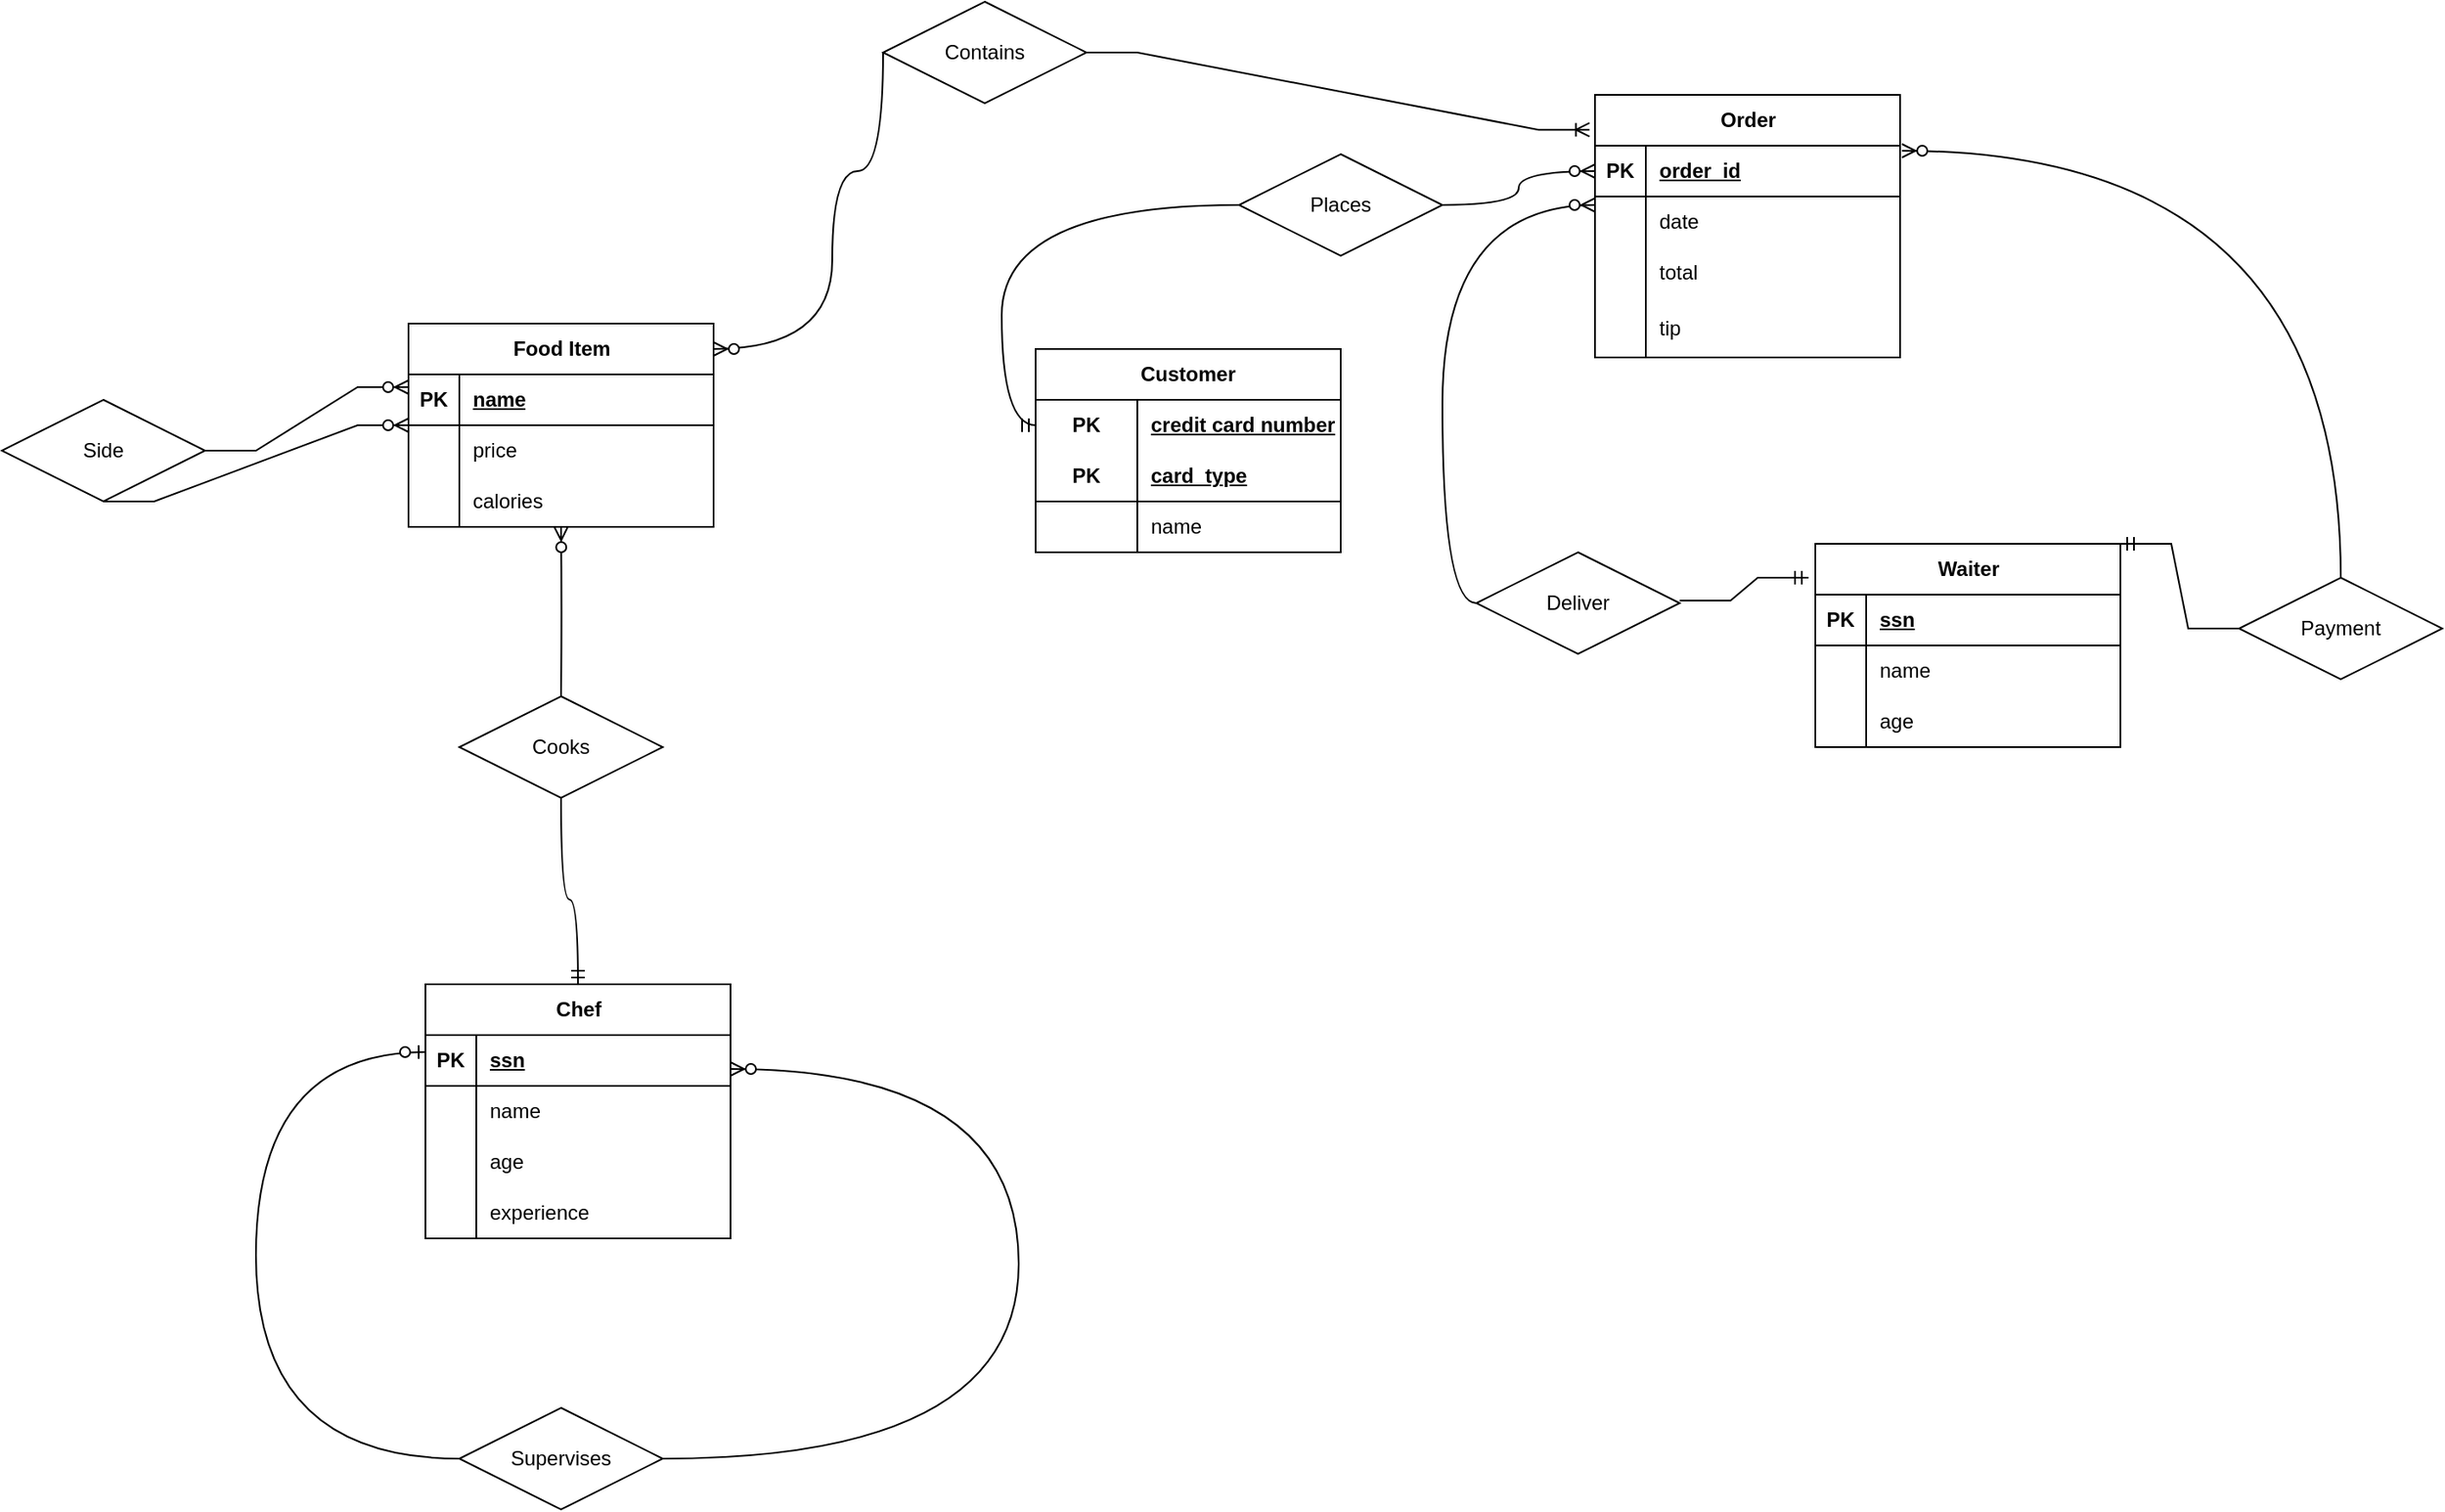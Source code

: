 <mxfile version="26.1.0" pages="6">
  <diagram name="Page-1" id="OzfasUWkYVU8zj5wJnEc">
    <mxGraphModel dx="2639" dy="1136" grid="1" gridSize="10" guides="1" tooltips="1" connect="1" arrows="1" fold="1" page="1" pageScale="1" pageWidth="850" pageHeight="1100" math="0" shadow="0">
      <root>
        <mxCell id="0" />
        <mxCell id="1" parent="0" />
        <mxCell id="p1XEgg8MlIdBGbBp0wI2-15" value="Food Item" style="shape=table;startSize=30;container=1;collapsible=1;childLayout=tableLayout;fixedRows=1;rowLines=0;fontStyle=1;align=center;resizeLast=1;html=1;" vertex="1" parent="1">
          <mxGeometry x="90" y="310" width="180" height="120" as="geometry" />
        </mxCell>
        <mxCell id="p1XEgg8MlIdBGbBp0wI2-16" value="" style="shape=tableRow;horizontal=0;startSize=0;swimlaneHead=0;swimlaneBody=0;fillColor=none;collapsible=0;dropTarget=0;points=[[0,0.5],[1,0.5]];portConstraint=eastwest;top=0;left=0;right=0;bottom=1;" vertex="1" parent="p1XEgg8MlIdBGbBp0wI2-15">
          <mxGeometry y="30" width="180" height="30" as="geometry" />
        </mxCell>
        <mxCell id="p1XEgg8MlIdBGbBp0wI2-17" value="PK" style="shape=partialRectangle;connectable=0;fillColor=none;top=0;left=0;bottom=0;right=0;fontStyle=1;overflow=hidden;whiteSpace=wrap;html=1;" vertex="1" parent="p1XEgg8MlIdBGbBp0wI2-16">
          <mxGeometry width="30" height="30" as="geometry">
            <mxRectangle width="30" height="30" as="alternateBounds" />
          </mxGeometry>
        </mxCell>
        <mxCell id="p1XEgg8MlIdBGbBp0wI2-18" value="name" style="shape=partialRectangle;connectable=0;fillColor=none;top=0;left=0;bottom=0;right=0;align=left;spacingLeft=6;fontStyle=5;overflow=hidden;whiteSpace=wrap;html=1;" vertex="1" parent="p1XEgg8MlIdBGbBp0wI2-16">
          <mxGeometry x="30" width="150" height="30" as="geometry">
            <mxRectangle width="150" height="30" as="alternateBounds" />
          </mxGeometry>
        </mxCell>
        <mxCell id="p1XEgg8MlIdBGbBp0wI2-19" value="" style="shape=tableRow;horizontal=0;startSize=0;swimlaneHead=0;swimlaneBody=0;fillColor=none;collapsible=0;dropTarget=0;points=[[0,0.5],[1,0.5]];portConstraint=eastwest;top=0;left=0;right=0;bottom=0;" vertex="1" parent="p1XEgg8MlIdBGbBp0wI2-15">
          <mxGeometry y="60" width="180" height="30" as="geometry" />
        </mxCell>
        <mxCell id="p1XEgg8MlIdBGbBp0wI2-20" value="" style="shape=partialRectangle;connectable=0;fillColor=none;top=0;left=0;bottom=0;right=0;editable=1;overflow=hidden;whiteSpace=wrap;html=1;" vertex="1" parent="p1XEgg8MlIdBGbBp0wI2-19">
          <mxGeometry width="30" height="30" as="geometry">
            <mxRectangle width="30" height="30" as="alternateBounds" />
          </mxGeometry>
        </mxCell>
        <mxCell id="p1XEgg8MlIdBGbBp0wI2-21" value="price" style="shape=partialRectangle;connectable=0;fillColor=none;top=0;left=0;bottom=0;right=0;align=left;spacingLeft=6;overflow=hidden;whiteSpace=wrap;html=1;" vertex="1" parent="p1XEgg8MlIdBGbBp0wI2-19">
          <mxGeometry x="30" width="150" height="30" as="geometry">
            <mxRectangle width="150" height="30" as="alternateBounds" />
          </mxGeometry>
        </mxCell>
        <mxCell id="p1XEgg8MlIdBGbBp0wI2-22" value="" style="shape=tableRow;horizontal=0;startSize=0;swimlaneHead=0;swimlaneBody=0;fillColor=none;collapsible=0;dropTarget=0;points=[[0,0.5],[1,0.5]];portConstraint=eastwest;top=0;left=0;right=0;bottom=0;" vertex="1" parent="p1XEgg8MlIdBGbBp0wI2-15">
          <mxGeometry y="90" width="180" height="30" as="geometry" />
        </mxCell>
        <mxCell id="p1XEgg8MlIdBGbBp0wI2-23" value="" style="shape=partialRectangle;connectable=0;fillColor=none;top=0;left=0;bottom=0;right=0;editable=1;overflow=hidden;whiteSpace=wrap;html=1;" vertex="1" parent="p1XEgg8MlIdBGbBp0wI2-22">
          <mxGeometry width="30" height="30" as="geometry">
            <mxRectangle width="30" height="30" as="alternateBounds" />
          </mxGeometry>
        </mxCell>
        <mxCell id="p1XEgg8MlIdBGbBp0wI2-24" value="calories" style="shape=partialRectangle;connectable=0;fillColor=none;top=0;left=0;bottom=0;right=0;align=left;spacingLeft=6;overflow=hidden;whiteSpace=wrap;html=1;" vertex="1" parent="p1XEgg8MlIdBGbBp0wI2-22">
          <mxGeometry x="30" width="150" height="30" as="geometry">
            <mxRectangle width="150" height="30" as="alternateBounds" />
          </mxGeometry>
        </mxCell>
        <mxCell id="p1XEgg8MlIdBGbBp0wI2-28" value="Order" style="shape=table;startSize=30;container=1;collapsible=1;childLayout=tableLayout;fixedRows=1;rowLines=0;fontStyle=1;align=center;resizeLast=1;html=1;" vertex="1" parent="1">
          <mxGeometry x="790" y="175" width="180" height="155" as="geometry" />
        </mxCell>
        <mxCell id="p1XEgg8MlIdBGbBp0wI2-29" value="" style="shape=tableRow;horizontal=0;startSize=0;swimlaneHead=0;swimlaneBody=0;fillColor=none;collapsible=0;dropTarget=0;points=[[0,0.5],[1,0.5]];portConstraint=eastwest;top=0;left=0;right=0;bottom=1;" vertex="1" parent="p1XEgg8MlIdBGbBp0wI2-28">
          <mxGeometry y="30" width="180" height="30" as="geometry" />
        </mxCell>
        <mxCell id="p1XEgg8MlIdBGbBp0wI2-30" value="PK" style="shape=partialRectangle;connectable=0;fillColor=none;top=0;left=0;bottom=0;right=0;fontStyle=1;overflow=hidden;whiteSpace=wrap;html=1;" vertex="1" parent="p1XEgg8MlIdBGbBp0wI2-29">
          <mxGeometry width="30" height="30" as="geometry">
            <mxRectangle width="30" height="30" as="alternateBounds" />
          </mxGeometry>
        </mxCell>
        <mxCell id="p1XEgg8MlIdBGbBp0wI2-31" value="order_id" style="shape=partialRectangle;connectable=0;fillColor=none;top=0;left=0;bottom=0;right=0;align=left;spacingLeft=6;fontStyle=5;overflow=hidden;whiteSpace=wrap;html=1;" vertex="1" parent="p1XEgg8MlIdBGbBp0wI2-29">
          <mxGeometry x="30" width="150" height="30" as="geometry">
            <mxRectangle width="150" height="30" as="alternateBounds" />
          </mxGeometry>
        </mxCell>
        <mxCell id="p1XEgg8MlIdBGbBp0wI2-32" value="" style="shape=tableRow;horizontal=0;startSize=0;swimlaneHead=0;swimlaneBody=0;fillColor=none;collapsible=0;dropTarget=0;points=[[0,0.5],[1,0.5]];portConstraint=eastwest;top=0;left=0;right=0;bottom=0;" vertex="1" parent="p1XEgg8MlIdBGbBp0wI2-28">
          <mxGeometry y="60" width="180" height="30" as="geometry" />
        </mxCell>
        <mxCell id="p1XEgg8MlIdBGbBp0wI2-33" value="" style="shape=partialRectangle;connectable=0;fillColor=none;top=0;left=0;bottom=0;right=0;editable=1;overflow=hidden;whiteSpace=wrap;html=1;" vertex="1" parent="p1XEgg8MlIdBGbBp0wI2-32">
          <mxGeometry width="30" height="30" as="geometry">
            <mxRectangle width="30" height="30" as="alternateBounds" />
          </mxGeometry>
        </mxCell>
        <mxCell id="p1XEgg8MlIdBGbBp0wI2-34" value="date" style="shape=partialRectangle;connectable=0;fillColor=none;top=0;left=0;bottom=0;right=0;align=left;spacingLeft=6;overflow=hidden;whiteSpace=wrap;html=1;" vertex="1" parent="p1XEgg8MlIdBGbBp0wI2-32">
          <mxGeometry x="30" width="150" height="30" as="geometry">
            <mxRectangle width="150" height="30" as="alternateBounds" />
          </mxGeometry>
        </mxCell>
        <mxCell id="p1XEgg8MlIdBGbBp0wI2-35" value="" style="shape=tableRow;horizontal=0;startSize=0;swimlaneHead=0;swimlaneBody=0;fillColor=none;collapsible=0;dropTarget=0;points=[[0,0.5],[1,0.5]];portConstraint=eastwest;top=0;left=0;right=0;bottom=0;" vertex="1" parent="p1XEgg8MlIdBGbBp0wI2-28">
          <mxGeometry y="90" width="180" height="30" as="geometry" />
        </mxCell>
        <mxCell id="p1XEgg8MlIdBGbBp0wI2-36" value="" style="shape=partialRectangle;connectable=0;fillColor=none;top=0;left=0;bottom=0;right=0;editable=1;overflow=hidden;whiteSpace=wrap;html=1;" vertex="1" parent="p1XEgg8MlIdBGbBp0wI2-35">
          <mxGeometry width="30" height="30" as="geometry">
            <mxRectangle width="30" height="30" as="alternateBounds" />
          </mxGeometry>
        </mxCell>
        <mxCell id="p1XEgg8MlIdBGbBp0wI2-37" value="total" style="shape=partialRectangle;connectable=0;fillColor=none;top=0;left=0;bottom=0;right=0;align=left;spacingLeft=6;overflow=hidden;whiteSpace=wrap;html=1;" vertex="1" parent="p1XEgg8MlIdBGbBp0wI2-35">
          <mxGeometry x="30" width="150" height="30" as="geometry">
            <mxRectangle width="150" height="30" as="alternateBounds" />
          </mxGeometry>
        </mxCell>
        <mxCell id="p1XEgg8MlIdBGbBp0wI2-38" value="" style="shape=tableRow;horizontal=0;startSize=0;swimlaneHead=0;swimlaneBody=0;fillColor=none;collapsible=0;dropTarget=0;points=[[0,0.5],[1,0.5]];portConstraint=eastwest;top=0;left=0;right=0;bottom=0;" vertex="1" parent="p1XEgg8MlIdBGbBp0wI2-28">
          <mxGeometry y="120" width="180" height="35" as="geometry" />
        </mxCell>
        <mxCell id="p1XEgg8MlIdBGbBp0wI2-39" value="" style="shape=partialRectangle;connectable=0;fillColor=none;top=0;left=0;bottom=0;right=0;editable=1;overflow=hidden;whiteSpace=wrap;html=1;" vertex="1" parent="p1XEgg8MlIdBGbBp0wI2-38">
          <mxGeometry width="30" height="35" as="geometry">
            <mxRectangle width="30" height="35" as="alternateBounds" />
          </mxGeometry>
        </mxCell>
        <mxCell id="p1XEgg8MlIdBGbBp0wI2-40" value="tip" style="shape=partialRectangle;connectable=0;fillColor=none;top=0;left=0;bottom=0;right=0;align=left;spacingLeft=6;overflow=hidden;whiteSpace=wrap;html=1;" vertex="1" parent="p1XEgg8MlIdBGbBp0wI2-38">
          <mxGeometry x="30" width="150" height="35" as="geometry">
            <mxRectangle width="150" height="35" as="alternateBounds" />
          </mxGeometry>
        </mxCell>
        <mxCell id="p1XEgg8MlIdBGbBp0wI2-41" value="Waiter" style="shape=table;startSize=30;container=1;collapsible=1;childLayout=tableLayout;fixedRows=1;rowLines=0;fontStyle=1;align=center;resizeLast=1;html=1;" vertex="1" parent="1">
          <mxGeometry x="920" y="440" width="180" height="120" as="geometry" />
        </mxCell>
        <mxCell id="p1XEgg8MlIdBGbBp0wI2-42" value="" style="shape=tableRow;horizontal=0;startSize=0;swimlaneHead=0;swimlaneBody=0;fillColor=none;collapsible=0;dropTarget=0;points=[[0,0.5],[1,0.5]];portConstraint=eastwest;top=0;left=0;right=0;bottom=1;" vertex="1" parent="p1XEgg8MlIdBGbBp0wI2-41">
          <mxGeometry y="30" width="180" height="30" as="geometry" />
        </mxCell>
        <mxCell id="p1XEgg8MlIdBGbBp0wI2-43" value="PK" style="shape=partialRectangle;connectable=0;fillColor=none;top=0;left=0;bottom=0;right=0;fontStyle=1;overflow=hidden;whiteSpace=wrap;html=1;" vertex="1" parent="p1XEgg8MlIdBGbBp0wI2-42">
          <mxGeometry width="30" height="30" as="geometry">
            <mxRectangle width="30" height="30" as="alternateBounds" />
          </mxGeometry>
        </mxCell>
        <mxCell id="p1XEgg8MlIdBGbBp0wI2-44" value="ssn" style="shape=partialRectangle;connectable=0;fillColor=none;top=0;left=0;bottom=0;right=0;align=left;spacingLeft=6;fontStyle=5;overflow=hidden;whiteSpace=wrap;html=1;" vertex="1" parent="p1XEgg8MlIdBGbBp0wI2-42">
          <mxGeometry x="30" width="150" height="30" as="geometry">
            <mxRectangle width="150" height="30" as="alternateBounds" />
          </mxGeometry>
        </mxCell>
        <mxCell id="p1XEgg8MlIdBGbBp0wI2-45" value="" style="shape=tableRow;horizontal=0;startSize=0;swimlaneHead=0;swimlaneBody=0;fillColor=none;collapsible=0;dropTarget=0;points=[[0,0.5],[1,0.5]];portConstraint=eastwest;top=0;left=0;right=0;bottom=0;" vertex="1" parent="p1XEgg8MlIdBGbBp0wI2-41">
          <mxGeometry y="60" width="180" height="30" as="geometry" />
        </mxCell>
        <mxCell id="p1XEgg8MlIdBGbBp0wI2-46" value="" style="shape=partialRectangle;connectable=0;fillColor=none;top=0;left=0;bottom=0;right=0;editable=1;overflow=hidden;whiteSpace=wrap;html=1;" vertex="1" parent="p1XEgg8MlIdBGbBp0wI2-45">
          <mxGeometry width="30" height="30" as="geometry">
            <mxRectangle width="30" height="30" as="alternateBounds" />
          </mxGeometry>
        </mxCell>
        <mxCell id="p1XEgg8MlIdBGbBp0wI2-47" value="name" style="shape=partialRectangle;connectable=0;fillColor=none;top=0;left=0;bottom=0;right=0;align=left;spacingLeft=6;overflow=hidden;whiteSpace=wrap;html=1;" vertex="1" parent="p1XEgg8MlIdBGbBp0wI2-45">
          <mxGeometry x="30" width="150" height="30" as="geometry">
            <mxRectangle width="150" height="30" as="alternateBounds" />
          </mxGeometry>
        </mxCell>
        <mxCell id="p1XEgg8MlIdBGbBp0wI2-48" value="" style="shape=tableRow;horizontal=0;startSize=0;swimlaneHead=0;swimlaneBody=0;fillColor=none;collapsible=0;dropTarget=0;points=[[0,0.5],[1,0.5]];portConstraint=eastwest;top=0;left=0;right=0;bottom=0;" vertex="1" parent="p1XEgg8MlIdBGbBp0wI2-41">
          <mxGeometry y="90" width="180" height="30" as="geometry" />
        </mxCell>
        <mxCell id="p1XEgg8MlIdBGbBp0wI2-49" value="" style="shape=partialRectangle;connectable=0;fillColor=none;top=0;left=0;bottom=0;right=0;editable=1;overflow=hidden;whiteSpace=wrap;html=1;" vertex="1" parent="p1XEgg8MlIdBGbBp0wI2-48">
          <mxGeometry width="30" height="30" as="geometry">
            <mxRectangle width="30" height="30" as="alternateBounds" />
          </mxGeometry>
        </mxCell>
        <mxCell id="p1XEgg8MlIdBGbBp0wI2-50" value="age" style="shape=partialRectangle;connectable=0;fillColor=none;top=0;left=0;bottom=0;right=0;align=left;spacingLeft=6;overflow=hidden;whiteSpace=wrap;html=1;" vertex="1" parent="p1XEgg8MlIdBGbBp0wI2-48">
          <mxGeometry x="30" width="150" height="30" as="geometry">
            <mxRectangle width="150" height="30" as="alternateBounds" />
          </mxGeometry>
        </mxCell>
        <mxCell id="p1XEgg8MlIdBGbBp0wI2-54" value="Chef" style="shape=table;startSize=30;container=1;collapsible=1;childLayout=tableLayout;fixedRows=1;rowLines=0;fontStyle=1;align=center;resizeLast=1;html=1;" vertex="1" parent="1">
          <mxGeometry x="100" y="700" width="180" height="150" as="geometry" />
        </mxCell>
        <mxCell id="p1XEgg8MlIdBGbBp0wI2-55" value="" style="shape=tableRow;horizontal=0;startSize=0;swimlaneHead=0;swimlaneBody=0;fillColor=none;collapsible=0;dropTarget=0;points=[[0,0.5],[1,0.5]];portConstraint=eastwest;top=0;left=0;right=0;bottom=1;" vertex="1" parent="p1XEgg8MlIdBGbBp0wI2-54">
          <mxGeometry y="30" width="180" height="30" as="geometry" />
        </mxCell>
        <mxCell id="p1XEgg8MlIdBGbBp0wI2-56" value="PK" style="shape=partialRectangle;connectable=0;fillColor=none;top=0;left=0;bottom=0;right=0;fontStyle=1;overflow=hidden;whiteSpace=wrap;html=1;" vertex="1" parent="p1XEgg8MlIdBGbBp0wI2-55">
          <mxGeometry width="30" height="30" as="geometry">
            <mxRectangle width="30" height="30" as="alternateBounds" />
          </mxGeometry>
        </mxCell>
        <mxCell id="p1XEgg8MlIdBGbBp0wI2-57" value="ssn" style="shape=partialRectangle;connectable=0;fillColor=none;top=0;left=0;bottom=0;right=0;align=left;spacingLeft=6;fontStyle=5;overflow=hidden;whiteSpace=wrap;html=1;" vertex="1" parent="p1XEgg8MlIdBGbBp0wI2-55">
          <mxGeometry x="30" width="150" height="30" as="geometry">
            <mxRectangle width="150" height="30" as="alternateBounds" />
          </mxGeometry>
        </mxCell>
        <mxCell id="p1XEgg8MlIdBGbBp0wI2-58" value="" style="shape=tableRow;horizontal=0;startSize=0;swimlaneHead=0;swimlaneBody=0;fillColor=none;collapsible=0;dropTarget=0;points=[[0,0.5],[1,0.5]];portConstraint=eastwest;top=0;left=0;right=0;bottom=0;" vertex="1" parent="p1XEgg8MlIdBGbBp0wI2-54">
          <mxGeometry y="60" width="180" height="30" as="geometry" />
        </mxCell>
        <mxCell id="p1XEgg8MlIdBGbBp0wI2-59" value="" style="shape=partialRectangle;connectable=0;fillColor=none;top=0;left=0;bottom=0;right=0;editable=1;overflow=hidden;whiteSpace=wrap;html=1;" vertex="1" parent="p1XEgg8MlIdBGbBp0wI2-58">
          <mxGeometry width="30" height="30" as="geometry">
            <mxRectangle width="30" height="30" as="alternateBounds" />
          </mxGeometry>
        </mxCell>
        <mxCell id="p1XEgg8MlIdBGbBp0wI2-60" value="name" style="shape=partialRectangle;connectable=0;fillColor=none;top=0;left=0;bottom=0;right=0;align=left;spacingLeft=6;overflow=hidden;whiteSpace=wrap;html=1;" vertex="1" parent="p1XEgg8MlIdBGbBp0wI2-58">
          <mxGeometry x="30" width="150" height="30" as="geometry">
            <mxRectangle width="150" height="30" as="alternateBounds" />
          </mxGeometry>
        </mxCell>
        <mxCell id="p1XEgg8MlIdBGbBp0wI2-61" value="" style="shape=tableRow;horizontal=0;startSize=0;swimlaneHead=0;swimlaneBody=0;fillColor=none;collapsible=0;dropTarget=0;points=[[0,0.5],[1,0.5]];portConstraint=eastwest;top=0;left=0;right=0;bottom=0;" vertex="1" parent="p1XEgg8MlIdBGbBp0wI2-54">
          <mxGeometry y="90" width="180" height="30" as="geometry" />
        </mxCell>
        <mxCell id="p1XEgg8MlIdBGbBp0wI2-62" value="" style="shape=partialRectangle;connectable=0;fillColor=none;top=0;left=0;bottom=0;right=0;editable=1;overflow=hidden;whiteSpace=wrap;html=1;" vertex="1" parent="p1XEgg8MlIdBGbBp0wI2-61">
          <mxGeometry width="30" height="30" as="geometry">
            <mxRectangle width="30" height="30" as="alternateBounds" />
          </mxGeometry>
        </mxCell>
        <mxCell id="p1XEgg8MlIdBGbBp0wI2-63" value="age" style="shape=partialRectangle;connectable=0;fillColor=none;top=0;left=0;bottom=0;right=0;align=left;spacingLeft=6;overflow=hidden;whiteSpace=wrap;html=1;" vertex="1" parent="p1XEgg8MlIdBGbBp0wI2-61">
          <mxGeometry x="30" width="150" height="30" as="geometry">
            <mxRectangle width="150" height="30" as="alternateBounds" />
          </mxGeometry>
        </mxCell>
        <mxCell id="p1XEgg8MlIdBGbBp0wI2-64" value="" style="shape=tableRow;horizontal=0;startSize=0;swimlaneHead=0;swimlaneBody=0;fillColor=none;collapsible=0;dropTarget=0;points=[[0,0.5],[1,0.5]];portConstraint=eastwest;top=0;left=0;right=0;bottom=0;" vertex="1" parent="p1XEgg8MlIdBGbBp0wI2-54">
          <mxGeometry y="120" width="180" height="30" as="geometry" />
        </mxCell>
        <mxCell id="p1XEgg8MlIdBGbBp0wI2-65" value="" style="shape=partialRectangle;connectable=0;fillColor=none;top=0;left=0;bottom=0;right=0;editable=1;overflow=hidden;whiteSpace=wrap;html=1;" vertex="1" parent="p1XEgg8MlIdBGbBp0wI2-64">
          <mxGeometry width="30" height="30" as="geometry">
            <mxRectangle width="30" height="30" as="alternateBounds" />
          </mxGeometry>
        </mxCell>
        <mxCell id="p1XEgg8MlIdBGbBp0wI2-66" value="experience" style="shape=partialRectangle;connectable=0;fillColor=none;top=0;left=0;bottom=0;right=0;align=left;spacingLeft=6;overflow=hidden;whiteSpace=wrap;html=1;" vertex="1" parent="p1XEgg8MlIdBGbBp0wI2-64">
          <mxGeometry x="30" width="150" height="30" as="geometry">
            <mxRectangle width="150" height="30" as="alternateBounds" />
          </mxGeometry>
        </mxCell>
        <mxCell id="p1XEgg8MlIdBGbBp0wI2-67" value="Side" style="shape=rhombus;perimeter=rhombusPerimeter;whiteSpace=wrap;html=1;align=center;" vertex="1" parent="1">
          <mxGeometry x="-150" y="355" width="120" height="60" as="geometry" />
        </mxCell>
        <mxCell id="p1XEgg8MlIdBGbBp0wI2-74" value="Places" style="shape=rhombus;perimeter=rhombusPerimeter;whiteSpace=wrap;html=1;align=center;" vertex="1" parent="1">
          <mxGeometry x="580" y="210" width="120" height="60" as="geometry" />
        </mxCell>
        <mxCell id="p1XEgg8MlIdBGbBp0wI2-75" value="" style="edgeStyle=orthogonalEdgeStyle;fontSize=12;html=1;endArrow=ERzeroToMany;endFill=1;rounded=0;entryX=0;entryY=0.5;entryDx=0;entryDy=0;exitX=1;exitY=0.5;exitDx=0;exitDy=0;curved=1;" edge="1" parent="1" source="p1XEgg8MlIdBGbBp0wI2-74" target="p1XEgg8MlIdBGbBp0wI2-29">
          <mxGeometry width="100" height="100" relative="1" as="geometry">
            <mxPoint x="370" y="330" as="sourcePoint" />
            <mxPoint x="470" y="230" as="targetPoint" />
          </mxGeometry>
        </mxCell>
        <mxCell id="p1XEgg8MlIdBGbBp0wI2-77" value="Deliver" style="shape=rhombus;perimeter=rhombusPerimeter;whiteSpace=wrap;html=1;align=center;" vertex="1" parent="1">
          <mxGeometry x="720" y="445" width="120" height="60" as="geometry" />
        </mxCell>
        <mxCell id="p1XEgg8MlIdBGbBp0wI2-79" value="Payment" style="shape=rhombus;perimeter=rhombusPerimeter;whiteSpace=wrap;html=1;align=center;" vertex="1" parent="1">
          <mxGeometry x="1170" y="460" width="120" height="60" as="geometry" />
        </mxCell>
        <mxCell id="p1XEgg8MlIdBGbBp0wI2-80" value="Customer" style="shape=table;startSize=30;container=1;collapsible=1;childLayout=tableLayout;fixedRows=1;rowLines=0;fontStyle=1;align=center;resizeLast=1;html=1;whiteSpace=wrap;" vertex="1" parent="1">
          <mxGeometry x="460" y="325" width="180" height="120" as="geometry" />
        </mxCell>
        <mxCell id="p1XEgg8MlIdBGbBp0wI2-81" value="" style="shape=tableRow;horizontal=0;startSize=0;swimlaneHead=0;swimlaneBody=0;fillColor=none;collapsible=0;dropTarget=0;points=[[0,0.5],[1,0.5]];portConstraint=eastwest;top=0;left=0;right=0;bottom=0;html=1;" vertex="1" parent="p1XEgg8MlIdBGbBp0wI2-80">
          <mxGeometry y="30" width="180" height="30" as="geometry" />
        </mxCell>
        <mxCell id="p1XEgg8MlIdBGbBp0wI2-82" value="PK" style="shape=partialRectangle;connectable=0;fillColor=none;top=0;left=0;bottom=0;right=0;fontStyle=1;overflow=hidden;html=1;whiteSpace=wrap;" vertex="1" parent="p1XEgg8MlIdBGbBp0wI2-81">
          <mxGeometry width="60" height="30" as="geometry">
            <mxRectangle width="60" height="30" as="alternateBounds" />
          </mxGeometry>
        </mxCell>
        <mxCell id="p1XEgg8MlIdBGbBp0wI2-83" value="credit card number" style="shape=partialRectangle;connectable=0;fillColor=none;top=0;left=0;bottom=0;right=0;align=left;spacingLeft=6;fontStyle=5;overflow=hidden;html=1;whiteSpace=wrap;" vertex="1" parent="p1XEgg8MlIdBGbBp0wI2-81">
          <mxGeometry x="60" width="120" height="30" as="geometry">
            <mxRectangle width="120" height="30" as="alternateBounds" />
          </mxGeometry>
        </mxCell>
        <mxCell id="p1XEgg8MlIdBGbBp0wI2-84" value="" style="shape=tableRow;horizontal=0;startSize=0;swimlaneHead=0;swimlaneBody=0;fillColor=none;collapsible=0;dropTarget=0;points=[[0,0.5],[1,0.5]];portConstraint=eastwest;top=0;left=0;right=0;bottom=1;html=1;" vertex="1" parent="p1XEgg8MlIdBGbBp0wI2-80">
          <mxGeometry y="60" width="180" height="30" as="geometry" />
        </mxCell>
        <mxCell id="p1XEgg8MlIdBGbBp0wI2-85" value="PK" style="shape=partialRectangle;connectable=0;fillColor=none;top=0;left=0;bottom=0;right=0;fontStyle=1;overflow=hidden;html=1;whiteSpace=wrap;" vertex="1" parent="p1XEgg8MlIdBGbBp0wI2-84">
          <mxGeometry width="60" height="30" as="geometry">
            <mxRectangle width="60" height="30" as="alternateBounds" />
          </mxGeometry>
        </mxCell>
        <mxCell id="p1XEgg8MlIdBGbBp0wI2-86" value="card_type" style="shape=partialRectangle;connectable=0;fillColor=none;top=0;left=0;bottom=0;right=0;align=left;spacingLeft=6;fontStyle=5;overflow=hidden;html=1;whiteSpace=wrap;" vertex="1" parent="p1XEgg8MlIdBGbBp0wI2-84">
          <mxGeometry x="60" width="120" height="30" as="geometry">
            <mxRectangle width="120" height="30" as="alternateBounds" />
          </mxGeometry>
        </mxCell>
        <mxCell id="p1XEgg8MlIdBGbBp0wI2-87" value="" style="shape=tableRow;horizontal=0;startSize=0;swimlaneHead=0;swimlaneBody=0;fillColor=none;collapsible=0;dropTarget=0;points=[[0,0.5],[1,0.5]];portConstraint=eastwest;top=0;left=0;right=0;bottom=0;html=1;" vertex="1" parent="p1XEgg8MlIdBGbBp0wI2-80">
          <mxGeometry y="90" width="180" height="30" as="geometry" />
        </mxCell>
        <mxCell id="p1XEgg8MlIdBGbBp0wI2-88" value="" style="shape=partialRectangle;connectable=0;fillColor=none;top=0;left=0;bottom=0;right=0;editable=1;overflow=hidden;html=1;whiteSpace=wrap;" vertex="1" parent="p1XEgg8MlIdBGbBp0wI2-87">
          <mxGeometry width="60" height="30" as="geometry">
            <mxRectangle width="60" height="30" as="alternateBounds" />
          </mxGeometry>
        </mxCell>
        <mxCell id="p1XEgg8MlIdBGbBp0wI2-89" value="name" style="shape=partialRectangle;connectable=0;fillColor=none;top=0;left=0;bottom=0;right=0;align=left;spacingLeft=6;overflow=hidden;html=1;whiteSpace=wrap;" vertex="1" parent="p1XEgg8MlIdBGbBp0wI2-87">
          <mxGeometry x="60" width="120" height="30" as="geometry">
            <mxRectangle width="120" height="30" as="alternateBounds" />
          </mxGeometry>
        </mxCell>
        <mxCell id="p1XEgg8MlIdBGbBp0wI2-100" value="" style="edgeStyle=orthogonalEdgeStyle;fontSize=12;html=1;endArrow=ERzeroToMany;endFill=1;rounded=0;curved=1;exitX=0;exitY=0.5;exitDx=0;exitDy=0;" edge="1" parent="1" source="p1XEgg8MlIdBGbBp0wI2-77">
          <mxGeometry width="100" height="100" relative="1" as="geometry">
            <mxPoint x="614.64" y="475" as="sourcePoint" />
            <mxPoint x="790" y="240" as="targetPoint" />
            <Array as="points">
              <mxPoint x="700" y="475" />
              <mxPoint x="700" y="240" />
            </Array>
          </mxGeometry>
        </mxCell>
        <mxCell id="p1XEgg8MlIdBGbBp0wI2-102" value="" style="edgeStyle=orthogonalEdgeStyle;fontSize=12;html=1;endArrow=ERzeroToMany;endFill=1;rounded=0;curved=1;exitX=0.5;exitY=0;exitDx=0;exitDy=0;entryX=1.006;entryY=0.1;entryDx=0;entryDy=0;entryPerimeter=0;" edge="1" parent="1" source="p1XEgg8MlIdBGbBp0wI2-79" target="p1XEgg8MlIdBGbBp0wI2-29">
          <mxGeometry width="100" height="100" relative="1" as="geometry">
            <mxPoint x="670" y="580" as="sourcePoint" />
            <mxPoint x="580" y="310" as="targetPoint" />
            <Array as="points">
              <mxPoint x="1230" y="208" />
            </Array>
          </mxGeometry>
        </mxCell>
        <mxCell id="p1XEgg8MlIdBGbBp0wI2-107" value="Supervises" style="shape=rhombus;perimeter=rhombusPerimeter;whiteSpace=wrap;html=1;align=center;" vertex="1" parent="1">
          <mxGeometry x="120" y="950" width="120" height="60" as="geometry" />
        </mxCell>
        <mxCell id="p1XEgg8MlIdBGbBp0wI2-111" value="" style="edgeStyle=orthogonalEdgeStyle;fontSize=12;html=1;endArrow=ERzeroToMany;endFill=1;rounded=0;curved=1;exitX=1;exitY=0.5;exitDx=0;exitDy=0;" edge="1" parent="1" source="p1XEgg8MlIdBGbBp0wI2-107">
          <mxGeometry width="100" height="100" relative="1" as="geometry">
            <mxPoint x="170" y="1010.0" as="sourcePoint" />
            <mxPoint x="280" y="750" as="targetPoint" />
            <Array as="points">
              <mxPoint x="450" y="980" />
              <mxPoint x="450" y="750" />
            </Array>
          </mxGeometry>
        </mxCell>
        <mxCell id="p1XEgg8MlIdBGbBp0wI2-117" value="" style="edgeStyle=entityRelationEdgeStyle;fontSize=12;html=1;endArrow=ERmandOne;rounded=0;entryX=1;entryY=0;entryDx=0;entryDy=0;exitX=0;exitY=0.5;exitDx=0;exitDy=0;" edge="1" parent="1" source="p1XEgg8MlIdBGbBp0wI2-79" target="p1XEgg8MlIdBGbBp0wI2-41">
          <mxGeometry width="100" height="100" relative="1" as="geometry">
            <mxPoint x="1170" y="675" as="sourcePoint" />
            <mxPoint x="1250" y="630" as="targetPoint" />
            <Array as="points">
              <mxPoint x="1190" y="595" />
            </Array>
          </mxGeometry>
        </mxCell>
        <mxCell id="p1XEgg8MlIdBGbBp0wI2-119" value="" style="edgeStyle=entityRelationEdgeStyle;fontSize=12;html=1;endArrow=ERmandOne;rounded=0;entryX=-0.022;entryY=0.137;entryDx=0;entryDy=0;entryPerimeter=0;" edge="1" parent="1">
          <mxGeometry width="100" height="100" relative="1" as="geometry">
            <mxPoint x="840" y="473.56" as="sourcePoint" />
            <mxPoint x="916.04" y="460" as="targetPoint" />
          </mxGeometry>
        </mxCell>
        <mxCell id="p1XEgg8MlIdBGbBp0wI2-120" value="" style="edgeStyle=orthogonalEdgeStyle;fontSize=12;html=1;endArrow=ERmandOne;rounded=0;curved=1;exitX=0;exitY=0.5;exitDx=0;exitDy=0;" edge="1" parent="1" source="p1XEgg8MlIdBGbBp0wI2-74">
          <mxGeometry width="100" height="100" relative="1" as="geometry">
            <mxPoint x="360" y="470" as="sourcePoint" />
            <mxPoint x="460" y="370" as="targetPoint" />
            <Array as="points">
              <mxPoint x="440" y="240" />
              <mxPoint x="440" y="370" />
            </Array>
          </mxGeometry>
        </mxCell>
        <mxCell id="p1XEgg8MlIdBGbBp0wI2-122" value="" style="edgeStyle=entityRelationEdgeStyle;fontSize=12;html=1;endArrow=ERzeroToMany;endFill=1;rounded=0;exitX=0.5;exitY=0;exitDx=0;exitDy=0;entryX=0;entryY=0;entryDx=0;entryDy=0;" edge="1" parent="1">
          <mxGeometry width="100" height="100" relative="1" as="geometry">
            <mxPoint x="-90" y="415" as="sourcePoint" />
            <mxPoint x="90" y="370" as="targetPoint" />
            <Array as="points">
              <mxPoint x="60" y="390" />
              <mxPoint x="-10" y="440" />
              <mxPoint x="-20" y="470" />
            </Array>
          </mxGeometry>
        </mxCell>
        <mxCell id="p1XEgg8MlIdBGbBp0wI2-124" value="Contains" style="shape=rhombus;perimeter=rhombusPerimeter;whiteSpace=wrap;html=1;align=center;" vertex="1" parent="1">
          <mxGeometry x="370" y="120" width="120" height="60" as="geometry" />
        </mxCell>
        <mxCell id="p1XEgg8MlIdBGbBp0wI2-125" value="" style="edgeStyle=orthogonalEdgeStyle;fontSize=12;html=1;endArrow=ERzeroToMany;endFill=1;rounded=0;curved=1;exitX=0;exitY=0.5;exitDx=0;exitDy=0;" edge="1" parent="1" source="p1XEgg8MlIdBGbBp0wI2-124">
          <mxGeometry width="100" height="100" relative="1" as="geometry">
            <mxPoint x="170" y="425" as="sourcePoint" />
            <mxPoint x="270" y="325" as="targetPoint" />
            <Array as="points">
              <mxPoint x="370" y="220" />
              <mxPoint x="340" y="220" />
              <mxPoint x="340" y="325" />
            </Array>
          </mxGeometry>
        </mxCell>
        <mxCell id="p1XEgg8MlIdBGbBp0wI2-126" value="" style="edgeStyle=entityRelationEdgeStyle;fontSize=12;html=1;endArrow=ERoneToMany;rounded=0;entryX=-0.018;entryY=0.133;entryDx=0;entryDy=0;entryPerimeter=0;" edge="1" parent="1" target="p1XEgg8MlIdBGbBp0wI2-28">
          <mxGeometry width="100" height="100" relative="1" as="geometry">
            <mxPoint x="490" y="150" as="sourcePoint" />
            <mxPoint x="590" y="50" as="targetPoint" />
          </mxGeometry>
        </mxCell>
        <mxCell id="p1XEgg8MlIdBGbBp0wI2-127" value="" style="edgeStyle=entityRelationEdgeStyle;fontSize=12;html=1;endArrow=ERzeroToMany;endFill=1;rounded=0;entryX=0;entryY=0;entryDx=0;entryDy=0;" edge="1" parent="1" source="p1XEgg8MlIdBGbBp0wI2-67">
          <mxGeometry width="100" height="100" relative="1" as="geometry">
            <mxPoint x="-90" y="392.5" as="sourcePoint" />
            <mxPoint x="90" y="347.5" as="targetPoint" />
            <Array as="points">
              <mxPoint x="-100" y="330" />
              <mxPoint x="60" y="367.5" />
              <mxPoint x="-10" y="417.5" />
              <mxPoint x="70" y="377.5" />
              <mxPoint x="-20" y="447.5" />
            </Array>
          </mxGeometry>
        </mxCell>
        <mxCell id="p1XEgg8MlIdBGbBp0wI2-128" value="Cooks" style="shape=rhombus;perimeter=rhombusPerimeter;whiteSpace=wrap;html=1;align=center;" vertex="1" parent="1">
          <mxGeometry x="120" y="530" width="120" height="60" as="geometry" />
        </mxCell>
        <mxCell id="p1XEgg8MlIdBGbBp0wI2-131" value="" style="edgeStyle=orthogonalEdgeStyle;fontSize=12;html=1;endArrow=ERzeroToOne;endFill=1;rounded=0;curved=1;exitX=0;exitY=0.5;exitDx=0;exitDy=0;" edge="1" parent="1" source="p1XEgg8MlIdBGbBp0wI2-107">
          <mxGeometry width="100" height="100" relative="1" as="geometry">
            <mxPoint y="840" as="sourcePoint" />
            <mxPoint x="100" y="740" as="targetPoint" />
            <Array as="points">
              <mxPoint y="980" />
              <mxPoint y="740" />
            </Array>
          </mxGeometry>
        </mxCell>
        <mxCell id="p1XEgg8MlIdBGbBp0wI2-132" value="" style="edgeStyle=orthogonalEdgeStyle;fontSize=12;html=1;endArrow=ERmandOne;rounded=0;curved=1;entryX=0.5;entryY=0;entryDx=0;entryDy=0;exitX=0.5;exitY=1;exitDx=0;exitDy=0;" edge="1" parent="1" source="p1XEgg8MlIdBGbBp0wI2-128" target="p1XEgg8MlIdBGbBp0wI2-54">
          <mxGeometry width="100" height="100" relative="1" as="geometry">
            <mxPoint x="180" y="600" as="sourcePoint" />
            <mxPoint x="100" y="720" as="targetPoint" />
            <Array as="points">
              <mxPoint x="180" y="650" />
              <mxPoint x="190" y="650" />
            </Array>
          </mxGeometry>
        </mxCell>
        <mxCell id="p1XEgg8MlIdBGbBp0wI2-133" value="" style="edgeStyle=orthogonalEdgeStyle;fontSize=12;html=1;endArrow=ERzeroToMany;endFill=1;rounded=0;curved=1;entryX=0.5;entryY=1;entryDx=0;entryDy=0;entryPerimeter=0;" edge="1" parent="1" target="p1XEgg8MlIdBGbBp0wI2-22">
          <mxGeometry width="100" height="100" relative="1" as="geometry">
            <mxPoint x="180" y="530" as="sourcePoint" />
            <mxPoint x="180" y="440" as="targetPoint" />
          </mxGeometry>
        </mxCell>
      </root>
    </mxGraphModel>
  </diagram>
  <diagram id="Wh_qEEF7MjEsTDziDobI" name="Page-2">
    <mxGraphModel dx="984" dy="625" grid="1" gridSize="10" guides="1" tooltips="1" connect="1" arrows="1" fold="1" page="1" pageScale="1" pageWidth="850" pageHeight="1100" math="0" shadow="0">
      <root>
        <mxCell id="0" />
        <mxCell id="1" parent="0" />
        <mxCell id="zffuel6RLCfFVa7tooSB-14" value="Food" style="shape=table;startSize=30;container=1;collapsible=1;childLayout=tableLayout;fixedRows=1;rowLines=0;fontStyle=1;align=center;resizeLast=1;html=1;whiteSpace=wrap;" vertex="1" parent="1">
          <mxGeometry x="350" y="140" width="180" height="150" as="geometry" />
        </mxCell>
        <mxCell id="zffuel6RLCfFVa7tooSB-15" value="" style="shape=tableRow;horizontal=0;startSize=0;swimlaneHead=0;swimlaneBody=0;fillColor=none;collapsible=0;dropTarget=0;points=[[0,0.5],[1,0.5]];portConstraint=eastwest;top=0;left=0;right=0;bottom=0;html=1;" vertex="1" parent="zffuel6RLCfFVa7tooSB-14">
          <mxGeometry y="30" width="180" height="30" as="geometry" />
        </mxCell>
        <mxCell id="zffuel6RLCfFVa7tooSB-16" value="PK" style="shape=partialRectangle;connectable=0;fillColor=none;top=0;left=0;bottom=0;right=0;fontStyle=1;overflow=hidden;html=1;whiteSpace=wrap;" vertex="1" parent="zffuel6RLCfFVa7tooSB-15">
          <mxGeometry width="60" height="30" as="geometry">
            <mxRectangle width="60" height="30" as="alternateBounds" />
          </mxGeometry>
        </mxCell>
        <mxCell id="zffuel6RLCfFVa7tooSB-17" value="name" style="shape=partialRectangle;connectable=0;fillColor=none;top=0;left=0;bottom=0;right=0;align=left;spacingLeft=6;fontStyle=5;overflow=hidden;html=1;whiteSpace=wrap;" vertex="1" parent="zffuel6RLCfFVa7tooSB-15">
          <mxGeometry x="60" width="120" height="30" as="geometry">
            <mxRectangle width="120" height="30" as="alternateBounds" />
          </mxGeometry>
        </mxCell>
        <mxCell id="zffuel6RLCfFVa7tooSB-18" value="" style="shape=tableRow;horizontal=0;startSize=0;swimlaneHead=0;swimlaneBody=0;fillColor=none;collapsible=0;dropTarget=0;points=[[0,0.5],[1,0.5]];portConstraint=eastwest;top=0;left=0;right=0;bottom=1;html=1;" vertex="1" parent="zffuel6RLCfFVa7tooSB-14">
          <mxGeometry y="60" width="180" height="30" as="geometry" />
        </mxCell>
        <mxCell id="zffuel6RLCfFVa7tooSB-19" value="PK" style="shape=partialRectangle;connectable=0;fillColor=none;top=0;left=0;bottom=0;right=0;fontStyle=1;overflow=hidden;html=1;whiteSpace=wrap;" vertex="1" parent="zffuel6RLCfFVa7tooSB-18">
          <mxGeometry width="60" height="30" as="geometry">
            <mxRectangle width="60" height="30" as="alternateBounds" />
          </mxGeometry>
        </mxCell>
        <mxCell id="zffuel6RLCfFVa7tooSB-20" value="size" style="shape=partialRectangle;connectable=0;fillColor=none;top=0;left=0;bottom=0;right=0;align=left;spacingLeft=6;fontStyle=5;overflow=hidden;html=1;whiteSpace=wrap;" vertex="1" parent="zffuel6RLCfFVa7tooSB-18">
          <mxGeometry x="60" width="120" height="30" as="geometry">
            <mxRectangle width="120" height="30" as="alternateBounds" />
          </mxGeometry>
        </mxCell>
        <mxCell id="zffuel6RLCfFVa7tooSB-21" value="" style="shape=tableRow;horizontal=0;startSize=0;swimlaneHead=0;swimlaneBody=0;fillColor=none;collapsible=0;dropTarget=0;points=[[0,0.5],[1,0.5]];portConstraint=eastwest;top=0;left=0;right=0;bottom=0;html=1;" vertex="1" parent="zffuel6RLCfFVa7tooSB-14">
          <mxGeometry y="90" width="180" height="30" as="geometry" />
        </mxCell>
        <mxCell id="zffuel6RLCfFVa7tooSB-22" value="" style="shape=partialRectangle;connectable=0;fillColor=none;top=0;left=0;bottom=0;right=0;editable=1;overflow=hidden;html=1;whiteSpace=wrap;" vertex="1" parent="zffuel6RLCfFVa7tooSB-21">
          <mxGeometry width="60" height="30" as="geometry">
            <mxRectangle width="60" height="30" as="alternateBounds" />
          </mxGeometry>
        </mxCell>
        <mxCell id="zffuel6RLCfFVa7tooSB-23" value="price" style="shape=partialRectangle;connectable=0;fillColor=none;top=0;left=0;bottom=0;right=0;align=left;spacingLeft=6;overflow=hidden;html=1;whiteSpace=wrap;" vertex="1" parent="zffuel6RLCfFVa7tooSB-21">
          <mxGeometry x="60" width="120" height="30" as="geometry">
            <mxRectangle width="120" height="30" as="alternateBounds" />
          </mxGeometry>
        </mxCell>
        <mxCell id="zffuel6RLCfFVa7tooSB-24" value="" style="shape=tableRow;horizontal=0;startSize=0;swimlaneHead=0;swimlaneBody=0;fillColor=none;collapsible=0;dropTarget=0;points=[[0,0.5],[1,0.5]];portConstraint=eastwest;top=0;left=0;right=0;bottom=0;html=1;" vertex="1" parent="zffuel6RLCfFVa7tooSB-14">
          <mxGeometry y="120" width="180" height="30" as="geometry" />
        </mxCell>
        <mxCell id="zffuel6RLCfFVa7tooSB-25" value="" style="shape=partialRectangle;connectable=0;fillColor=none;top=0;left=0;bottom=0;right=0;editable=1;overflow=hidden;html=1;whiteSpace=wrap;" vertex="1" parent="zffuel6RLCfFVa7tooSB-24">
          <mxGeometry width="60" height="30" as="geometry">
            <mxRectangle width="60" height="30" as="alternateBounds" />
          </mxGeometry>
        </mxCell>
        <mxCell id="zffuel6RLCfFVa7tooSB-26" value="calories" style="shape=partialRectangle;connectable=0;fillColor=none;top=0;left=0;bottom=0;right=0;align=left;spacingLeft=6;overflow=hidden;html=1;whiteSpace=wrap;" vertex="1" parent="zffuel6RLCfFVa7tooSB-24">
          <mxGeometry x="60" width="120" height="30" as="geometry">
            <mxRectangle width="120" height="30" as="alternateBounds" />
          </mxGeometry>
        </mxCell>
      </root>
    </mxGraphModel>
  </diagram>
  <diagram id="mdh0qV-rRlTpvohiYp46" name="Page-3">
    <mxGraphModel dx="937" dy="595" grid="1" gridSize="10" guides="1" tooltips="1" connect="1" arrows="1" fold="1" page="1" pageScale="1" pageWidth="850" pageHeight="1100" math="0" shadow="0">
      <root>
        <mxCell id="0" />
        <mxCell id="1" parent="0" />
        <mxCell id="c4iYcm3e47KMadnRJYWd-1" value="Customer" style="shape=table;startSize=30;container=1;collapsible=1;childLayout=tableLayout;fixedRows=1;rowLines=0;fontStyle=1;align=center;resizeLast=1;html=1;whiteSpace=wrap;" vertex="1" parent="1">
          <mxGeometry x="70" y="210" width="180" height="120" as="geometry" />
        </mxCell>
        <mxCell id="c4iYcm3e47KMadnRJYWd-2" value="" style="shape=tableRow;horizontal=0;startSize=0;swimlaneHead=0;swimlaneBody=0;fillColor=none;collapsible=0;dropTarget=0;points=[[0,0.5],[1,0.5]];portConstraint=eastwest;top=0;left=0;right=0;bottom=0;html=1;" vertex="1" parent="c4iYcm3e47KMadnRJYWd-1">
          <mxGeometry y="30" width="180" height="30" as="geometry" />
        </mxCell>
        <mxCell id="c4iYcm3e47KMadnRJYWd-3" value="PK" style="shape=partialRectangle;connectable=0;fillColor=none;top=0;left=0;bottom=0;right=0;fontStyle=1;overflow=hidden;html=1;whiteSpace=wrap;" vertex="1" parent="c4iYcm3e47KMadnRJYWd-2">
          <mxGeometry width="60" height="30" as="geometry">
            <mxRectangle width="60" height="30" as="alternateBounds" />
          </mxGeometry>
        </mxCell>
        <mxCell id="c4iYcm3e47KMadnRJYWd-4" value="credit card number" style="shape=partialRectangle;connectable=0;fillColor=none;top=0;left=0;bottom=0;right=0;align=left;spacingLeft=6;fontStyle=5;overflow=hidden;html=1;whiteSpace=wrap;" vertex="1" parent="c4iYcm3e47KMadnRJYWd-2">
          <mxGeometry x="60" width="120" height="30" as="geometry">
            <mxRectangle width="120" height="30" as="alternateBounds" />
          </mxGeometry>
        </mxCell>
        <mxCell id="c4iYcm3e47KMadnRJYWd-5" value="" style="shape=tableRow;horizontal=0;startSize=0;swimlaneHead=0;swimlaneBody=0;fillColor=none;collapsible=0;dropTarget=0;points=[[0,0.5],[1,0.5]];portConstraint=eastwest;top=0;left=0;right=0;bottom=1;html=1;" vertex="1" parent="c4iYcm3e47KMadnRJYWd-1">
          <mxGeometry y="60" width="180" height="30" as="geometry" />
        </mxCell>
        <mxCell id="c4iYcm3e47KMadnRJYWd-6" value="PK" style="shape=partialRectangle;connectable=0;fillColor=none;top=0;left=0;bottom=0;right=0;fontStyle=1;overflow=hidden;html=1;whiteSpace=wrap;" vertex="1" parent="c4iYcm3e47KMadnRJYWd-5">
          <mxGeometry width="60" height="30" as="geometry">
            <mxRectangle width="60" height="30" as="alternateBounds" />
          </mxGeometry>
        </mxCell>
        <mxCell id="c4iYcm3e47KMadnRJYWd-7" value="card_type" style="shape=partialRectangle;connectable=0;fillColor=none;top=0;left=0;bottom=0;right=0;align=left;spacingLeft=6;fontStyle=5;overflow=hidden;html=1;whiteSpace=wrap;" vertex="1" parent="c4iYcm3e47KMadnRJYWd-5">
          <mxGeometry x="60" width="120" height="30" as="geometry">
            <mxRectangle width="120" height="30" as="alternateBounds" />
          </mxGeometry>
        </mxCell>
        <mxCell id="c4iYcm3e47KMadnRJYWd-8" value="" style="shape=tableRow;horizontal=0;startSize=0;swimlaneHead=0;swimlaneBody=0;fillColor=none;collapsible=0;dropTarget=0;points=[[0,0.5],[1,0.5]];portConstraint=eastwest;top=0;left=0;right=0;bottom=0;html=1;" vertex="1" parent="c4iYcm3e47KMadnRJYWd-1">
          <mxGeometry y="90" width="180" height="30" as="geometry" />
        </mxCell>
        <mxCell id="c4iYcm3e47KMadnRJYWd-9" value="" style="shape=partialRectangle;connectable=0;fillColor=none;top=0;left=0;bottom=0;right=0;editable=1;overflow=hidden;html=1;whiteSpace=wrap;" vertex="1" parent="c4iYcm3e47KMadnRJYWd-8">
          <mxGeometry width="60" height="30" as="geometry">
            <mxRectangle width="60" height="30" as="alternateBounds" />
          </mxGeometry>
        </mxCell>
        <mxCell id="c4iYcm3e47KMadnRJYWd-10" value="name" style="shape=partialRectangle;connectable=0;fillColor=none;top=0;left=0;bottom=0;right=0;align=left;spacingLeft=6;overflow=hidden;html=1;whiteSpace=wrap;" vertex="1" parent="c4iYcm3e47KMadnRJYWd-8">
          <mxGeometry x="60" width="120" height="30" as="geometry">
            <mxRectangle width="120" height="30" as="alternateBounds" />
          </mxGeometry>
        </mxCell>
        <mxCell id="Dw3Qv_Fh0aCjPkte8F15-1" value="Order" style="shape=table;startSize=30;container=1;collapsible=1;childLayout=tableLayout;fixedRows=1;rowLines=0;fontStyle=1;align=center;resizeLast=1;html=1;" vertex="1" parent="1">
          <mxGeometry x="590" y="210" width="180" height="180" as="geometry" />
        </mxCell>
        <mxCell id="Dw3Qv_Fh0aCjPkte8F15-2" value="" style="shape=tableRow;horizontal=0;startSize=0;swimlaneHead=0;swimlaneBody=0;fillColor=none;collapsible=0;dropTarget=0;points=[[0,0.5],[1,0.5]];portConstraint=eastwest;top=0;left=0;right=0;bottom=1;" vertex="1" parent="Dw3Qv_Fh0aCjPkte8F15-1">
          <mxGeometry y="30" width="180" height="30" as="geometry" />
        </mxCell>
        <mxCell id="Dw3Qv_Fh0aCjPkte8F15-3" value="PK" style="shape=partialRectangle;connectable=0;fillColor=none;top=0;left=0;bottom=0;right=0;fontStyle=1;overflow=hidden;whiteSpace=wrap;html=1;" vertex="1" parent="Dw3Qv_Fh0aCjPkte8F15-2">
          <mxGeometry width="30" height="30" as="geometry">
            <mxRectangle width="30" height="30" as="alternateBounds" />
          </mxGeometry>
        </mxCell>
        <mxCell id="Dw3Qv_Fh0aCjPkte8F15-4" value="order_id" style="shape=partialRectangle;connectable=0;fillColor=none;top=0;left=0;bottom=0;right=0;align=left;spacingLeft=6;fontStyle=5;overflow=hidden;whiteSpace=wrap;html=1;" vertex="1" parent="Dw3Qv_Fh0aCjPkte8F15-2">
          <mxGeometry x="30" width="150" height="30" as="geometry">
            <mxRectangle width="150" height="30" as="alternateBounds" />
          </mxGeometry>
        </mxCell>
        <mxCell id="Dw3Qv_Fh0aCjPkte8F15-5" value="" style="shape=tableRow;horizontal=0;startSize=0;swimlaneHead=0;swimlaneBody=0;fillColor=none;collapsible=0;dropTarget=0;points=[[0,0.5],[1,0.5]];portConstraint=eastwest;top=0;left=0;right=0;bottom=0;" vertex="1" parent="Dw3Qv_Fh0aCjPkte8F15-1">
          <mxGeometry y="60" width="180" height="30" as="geometry" />
        </mxCell>
        <mxCell id="Dw3Qv_Fh0aCjPkte8F15-6" value="" style="shape=partialRectangle;connectable=0;fillColor=none;top=0;left=0;bottom=0;right=0;editable=1;overflow=hidden;whiteSpace=wrap;html=1;" vertex="1" parent="Dw3Qv_Fh0aCjPkte8F15-5">
          <mxGeometry width="30" height="30" as="geometry">
            <mxRectangle width="30" height="30" as="alternateBounds" />
          </mxGeometry>
        </mxCell>
        <mxCell id="Dw3Qv_Fh0aCjPkte8F15-7" value="date" style="shape=partialRectangle;connectable=0;fillColor=none;top=0;left=0;bottom=0;right=0;align=left;spacingLeft=6;overflow=hidden;whiteSpace=wrap;html=1;" vertex="1" parent="Dw3Qv_Fh0aCjPkte8F15-5">
          <mxGeometry x="30" width="150" height="30" as="geometry">
            <mxRectangle width="150" height="30" as="alternateBounds" />
          </mxGeometry>
        </mxCell>
        <mxCell id="Dw3Qv_Fh0aCjPkte8F15-8" value="" style="shape=tableRow;horizontal=0;startSize=0;swimlaneHead=0;swimlaneBody=0;fillColor=none;collapsible=0;dropTarget=0;points=[[0,0.5],[1,0.5]];portConstraint=eastwest;top=0;left=0;right=0;bottom=0;" vertex="1" parent="Dw3Qv_Fh0aCjPkte8F15-1">
          <mxGeometry y="90" width="180" height="30" as="geometry" />
        </mxCell>
        <mxCell id="Dw3Qv_Fh0aCjPkte8F15-9" value="" style="shape=partialRectangle;connectable=0;fillColor=none;top=0;left=0;bottom=0;right=0;editable=1;overflow=hidden;whiteSpace=wrap;html=1;" vertex="1" parent="Dw3Qv_Fh0aCjPkte8F15-8">
          <mxGeometry width="30" height="30" as="geometry">
            <mxRectangle width="30" height="30" as="alternateBounds" />
          </mxGeometry>
        </mxCell>
        <mxCell id="Dw3Qv_Fh0aCjPkte8F15-10" value="total" style="shape=partialRectangle;connectable=0;fillColor=none;top=0;left=0;bottom=0;right=0;align=left;spacingLeft=6;overflow=hidden;whiteSpace=wrap;html=1;" vertex="1" parent="Dw3Qv_Fh0aCjPkte8F15-8">
          <mxGeometry x="30" width="150" height="30" as="geometry">
            <mxRectangle width="150" height="30" as="alternateBounds" />
          </mxGeometry>
        </mxCell>
        <mxCell id="Dw3Qv_Fh0aCjPkte8F15-11" value="" style="shape=tableRow;horizontal=0;startSize=0;swimlaneHead=0;swimlaneBody=0;fillColor=none;collapsible=0;dropTarget=0;points=[[0,0.5],[1,0.5]];portConstraint=eastwest;top=0;left=0;right=0;bottom=0;" vertex="1" parent="Dw3Qv_Fh0aCjPkte8F15-1">
          <mxGeometry y="120" width="180" height="30" as="geometry" />
        </mxCell>
        <mxCell id="Dw3Qv_Fh0aCjPkte8F15-12" value="" style="shape=partialRectangle;connectable=0;fillColor=none;top=0;left=0;bottom=0;right=0;editable=1;overflow=hidden;whiteSpace=wrap;html=1;" vertex="1" parent="Dw3Qv_Fh0aCjPkte8F15-11">
          <mxGeometry width="30" height="30" as="geometry">
            <mxRectangle width="30" height="30" as="alternateBounds" />
          </mxGeometry>
        </mxCell>
        <mxCell id="Dw3Qv_Fh0aCjPkte8F15-13" value="tip" style="shape=partialRectangle;connectable=0;fillColor=none;top=0;left=0;bottom=0;right=0;align=left;spacingLeft=6;overflow=hidden;whiteSpace=wrap;html=1;" vertex="1" parent="Dw3Qv_Fh0aCjPkte8F15-11">
          <mxGeometry x="30" width="150" height="30" as="geometry">
            <mxRectangle width="150" height="30" as="alternateBounds" />
          </mxGeometry>
        </mxCell>
        <mxCell id="Dw3Qv_Fh0aCjPkte8F15-14" style="shape=tableRow;horizontal=0;startSize=0;swimlaneHead=0;swimlaneBody=0;fillColor=none;collapsible=0;dropTarget=0;points=[[0,0.5],[1,0.5]];portConstraint=eastwest;top=0;left=0;right=0;bottom=0;" vertex="1" parent="Dw3Qv_Fh0aCjPkte8F15-1">
          <mxGeometry y="150" width="180" height="30" as="geometry" />
        </mxCell>
        <mxCell id="Dw3Qv_Fh0aCjPkte8F15-15" style="shape=partialRectangle;connectable=0;fillColor=none;top=0;left=0;bottom=0;right=0;editable=1;overflow=hidden;whiteSpace=wrap;html=1;" vertex="1" parent="Dw3Qv_Fh0aCjPkte8F15-14">
          <mxGeometry width="30" height="30" as="geometry">
            <mxRectangle width="30" height="30" as="alternateBounds" />
          </mxGeometry>
        </mxCell>
        <mxCell id="Dw3Qv_Fh0aCjPkte8F15-16" value="feedback" style="shape=partialRectangle;connectable=0;fillColor=none;top=0;left=0;bottom=0;right=0;align=left;spacingLeft=6;overflow=hidden;whiteSpace=wrap;html=1;" vertex="1" parent="Dw3Qv_Fh0aCjPkte8F15-14">
          <mxGeometry x="30" width="150" height="30" as="geometry">
            <mxRectangle width="150" height="30" as="alternateBounds" />
          </mxGeometry>
        </mxCell>
        <mxCell id="hBwNzdcyL4Hsz6O3kne6-1" value="Places" style="shape=rhombus;perimeter=rhombusPerimeter;whiteSpace=wrap;html=1;align=center;" vertex="1" parent="1">
          <mxGeometry x="390" y="240" width="120" height="60" as="geometry" />
        </mxCell>
        <mxCell id="aBxQmt6Sr6bhP04CgQ57-1" value="" style="edgeStyle=orthogonalEdgeStyle;fontSize=12;html=1;endArrow=ERmandOne;rounded=0;curved=1;exitX=0;exitY=0.5;exitDx=0;exitDy=0;entryX=1.019;entryY=0.119;entryDx=0;entryDy=0;entryPerimeter=0;" edge="1" parent="1" target="c4iYcm3e47KMadnRJYWd-5">
          <mxGeometry width="100" height="100" relative="1" as="geometry">
            <mxPoint x="390" y="270" as="sourcePoint" />
            <mxPoint x="270" y="400" as="targetPoint" />
            <Array as="points">
              <mxPoint x="390" y="260" />
              <mxPoint x="280" y="260" />
              <mxPoint x="280" y="274" />
            </Array>
          </mxGeometry>
        </mxCell>
        <mxCell id="wVrX8C20SVfGAL-8Kuc6-1" value="" style="edgeStyle=entityRelationEdgeStyle;fontSize=12;html=1;endArrow=ERzeroToMany;endFill=1;rounded=0;exitX=1;exitY=0.5;exitDx=0;exitDy=0;" edge="1" parent="1" source="hBwNzdcyL4Hsz6O3kne6-1">
          <mxGeometry width="100" height="100" relative="1" as="geometry">
            <mxPoint x="490" y="350" as="sourcePoint" />
            <mxPoint x="590" y="250" as="targetPoint" />
          </mxGeometry>
        </mxCell>
      </root>
    </mxGraphModel>
  </diagram>
  <diagram id="l1UM4YH2_MpRmycXI7D1" name="Page-4">
    <mxGraphModel dx="1158" dy="1835" grid="1" gridSize="10" guides="1" tooltips="1" connect="1" arrows="1" fold="1" page="1" pageScale="1" pageWidth="850" pageHeight="1100" math="0" shadow="0">
      <root>
        <mxCell id="0" />
        <mxCell id="1" parent="0" />
        <mxCell id="5DSP4YJdhvC048jwdJvw-1" value="Order" style="shape=table;startSize=30;container=1;collapsible=1;childLayout=tableLayout;fixedRows=1;rowLines=0;fontStyle=1;align=center;resizeLast=1;html=1;" vertex="1" parent="1">
          <mxGeometry x="530" y="-20" width="180" height="150" as="geometry" />
        </mxCell>
        <mxCell id="5DSP4YJdhvC048jwdJvw-2" value="" style="shape=tableRow;horizontal=0;startSize=0;swimlaneHead=0;swimlaneBody=0;fillColor=none;collapsible=0;dropTarget=0;points=[[0,0.5],[1,0.5]];portConstraint=eastwest;top=0;left=0;right=0;bottom=1;" vertex="1" parent="5DSP4YJdhvC048jwdJvw-1">
          <mxGeometry y="30" width="180" height="30" as="geometry" />
        </mxCell>
        <mxCell id="5DSP4YJdhvC048jwdJvw-3" value="PK" style="shape=partialRectangle;connectable=0;fillColor=none;top=0;left=0;bottom=0;right=0;fontStyle=1;overflow=hidden;whiteSpace=wrap;html=1;" vertex="1" parent="5DSP4YJdhvC048jwdJvw-2">
          <mxGeometry width="30" height="30" as="geometry">
            <mxRectangle width="30" height="30" as="alternateBounds" />
          </mxGeometry>
        </mxCell>
        <mxCell id="5DSP4YJdhvC048jwdJvw-4" value="order_id" style="shape=partialRectangle;connectable=0;fillColor=none;top=0;left=0;bottom=0;right=0;align=left;spacingLeft=6;fontStyle=5;overflow=hidden;whiteSpace=wrap;html=1;" vertex="1" parent="5DSP4YJdhvC048jwdJvw-2">
          <mxGeometry x="30" width="150" height="30" as="geometry">
            <mxRectangle width="150" height="30" as="alternateBounds" />
          </mxGeometry>
        </mxCell>
        <mxCell id="5DSP4YJdhvC048jwdJvw-5" value="" style="shape=tableRow;horizontal=0;startSize=0;swimlaneHead=0;swimlaneBody=0;fillColor=none;collapsible=0;dropTarget=0;points=[[0,0.5],[1,0.5]];portConstraint=eastwest;top=0;left=0;right=0;bottom=0;" vertex="1" parent="5DSP4YJdhvC048jwdJvw-1">
          <mxGeometry y="60" width="180" height="30" as="geometry" />
        </mxCell>
        <mxCell id="5DSP4YJdhvC048jwdJvw-6" value="" style="shape=partialRectangle;connectable=0;fillColor=none;top=0;left=0;bottom=0;right=0;editable=1;overflow=hidden;whiteSpace=wrap;html=1;" vertex="1" parent="5DSP4YJdhvC048jwdJvw-5">
          <mxGeometry width="30" height="30" as="geometry">
            <mxRectangle width="30" height="30" as="alternateBounds" />
          </mxGeometry>
        </mxCell>
        <mxCell id="5DSP4YJdhvC048jwdJvw-7" value="date" style="shape=partialRectangle;connectable=0;fillColor=none;top=0;left=0;bottom=0;right=0;align=left;spacingLeft=6;overflow=hidden;whiteSpace=wrap;html=1;" vertex="1" parent="5DSP4YJdhvC048jwdJvw-5">
          <mxGeometry x="30" width="150" height="30" as="geometry">
            <mxRectangle width="150" height="30" as="alternateBounds" />
          </mxGeometry>
        </mxCell>
        <mxCell id="5DSP4YJdhvC048jwdJvw-8" value="" style="shape=tableRow;horizontal=0;startSize=0;swimlaneHead=0;swimlaneBody=0;fillColor=none;collapsible=0;dropTarget=0;points=[[0,0.5],[1,0.5]];portConstraint=eastwest;top=0;left=0;right=0;bottom=0;" vertex="1" parent="5DSP4YJdhvC048jwdJvw-1">
          <mxGeometry y="90" width="180" height="30" as="geometry" />
        </mxCell>
        <mxCell id="5DSP4YJdhvC048jwdJvw-9" value="" style="shape=partialRectangle;connectable=0;fillColor=none;top=0;left=0;bottom=0;right=0;editable=1;overflow=hidden;whiteSpace=wrap;html=1;" vertex="1" parent="5DSP4YJdhvC048jwdJvw-8">
          <mxGeometry width="30" height="30" as="geometry">
            <mxRectangle width="30" height="30" as="alternateBounds" />
          </mxGeometry>
        </mxCell>
        <mxCell id="5DSP4YJdhvC048jwdJvw-10" value="total" style="shape=partialRectangle;connectable=0;fillColor=none;top=0;left=0;bottom=0;right=0;align=left;spacingLeft=6;overflow=hidden;whiteSpace=wrap;html=1;" vertex="1" parent="5DSP4YJdhvC048jwdJvw-8">
          <mxGeometry x="30" width="150" height="30" as="geometry">
            <mxRectangle width="150" height="30" as="alternateBounds" />
          </mxGeometry>
        </mxCell>
        <mxCell id="5DSP4YJdhvC048jwdJvw-11" value="" style="shape=tableRow;horizontal=0;startSize=0;swimlaneHead=0;swimlaneBody=0;fillColor=none;collapsible=0;dropTarget=0;points=[[0,0.5],[1,0.5]];portConstraint=eastwest;top=0;left=0;right=0;bottom=0;" vertex="1" parent="5DSP4YJdhvC048jwdJvw-1">
          <mxGeometry y="120" width="180" height="30" as="geometry" />
        </mxCell>
        <mxCell id="5DSP4YJdhvC048jwdJvw-12" value="" style="shape=partialRectangle;connectable=0;fillColor=none;top=0;left=0;bottom=0;right=0;editable=1;overflow=hidden;whiteSpace=wrap;html=1;" vertex="1" parent="5DSP4YJdhvC048jwdJvw-11">
          <mxGeometry width="30" height="30" as="geometry">
            <mxRectangle width="30" height="30" as="alternateBounds" />
          </mxGeometry>
        </mxCell>
        <mxCell id="5DSP4YJdhvC048jwdJvw-13" value="tip" style="shape=partialRectangle;connectable=0;fillColor=none;top=0;left=0;bottom=0;right=0;align=left;spacingLeft=6;overflow=hidden;whiteSpace=wrap;html=1;" vertex="1" parent="5DSP4YJdhvC048jwdJvw-11">
          <mxGeometry x="30" width="150" height="30" as="geometry">
            <mxRectangle width="150" height="30" as="alternateBounds" />
          </mxGeometry>
        </mxCell>
        <mxCell id="9Y8LW9QXtw752kbyTmWD-1" value="Food Item" style="shape=table;startSize=30;container=1;collapsible=1;childLayout=tableLayout;fixedRows=1;rowLines=0;fontStyle=1;align=center;resizeLast=1;html=1;" vertex="1" parent="1">
          <mxGeometry x="560" y="300" width="180" height="120" as="geometry" />
        </mxCell>
        <mxCell id="9Y8LW9QXtw752kbyTmWD-2" value="" style="shape=tableRow;horizontal=0;startSize=0;swimlaneHead=0;swimlaneBody=0;fillColor=none;collapsible=0;dropTarget=0;points=[[0,0.5],[1,0.5]];portConstraint=eastwest;top=0;left=0;right=0;bottom=1;" vertex="1" parent="9Y8LW9QXtw752kbyTmWD-1">
          <mxGeometry y="30" width="180" height="30" as="geometry" />
        </mxCell>
        <mxCell id="9Y8LW9QXtw752kbyTmWD-3" value="PK" style="shape=partialRectangle;connectable=0;fillColor=none;top=0;left=0;bottom=0;right=0;fontStyle=1;overflow=hidden;whiteSpace=wrap;html=1;" vertex="1" parent="9Y8LW9QXtw752kbyTmWD-2">
          <mxGeometry width="30" height="30" as="geometry">
            <mxRectangle width="30" height="30" as="alternateBounds" />
          </mxGeometry>
        </mxCell>
        <mxCell id="9Y8LW9QXtw752kbyTmWD-4" value="name" style="shape=partialRectangle;connectable=0;fillColor=none;top=0;left=0;bottom=0;right=0;align=left;spacingLeft=6;fontStyle=5;overflow=hidden;whiteSpace=wrap;html=1;" vertex="1" parent="9Y8LW9QXtw752kbyTmWD-2">
          <mxGeometry x="30" width="150" height="30" as="geometry">
            <mxRectangle width="150" height="30" as="alternateBounds" />
          </mxGeometry>
        </mxCell>
        <mxCell id="9Y8LW9QXtw752kbyTmWD-5" value="" style="shape=tableRow;horizontal=0;startSize=0;swimlaneHead=0;swimlaneBody=0;fillColor=none;collapsible=0;dropTarget=0;points=[[0,0.5],[1,0.5]];portConstraint=eastwest;top=0;left=0;right=0;bottom=0;" vertex="1" parent="9Y8LW9QXtw752kbyTmWD-1">
          <mxGeometry y="60" width="180" height="30" as="geometry" />
        </mxCell>
        <mxCell id="9Y8LW9QXtw752kbyTmWD-6" value="" style="shape=partialRectangle;connectable=0;fillColor=none;top=0;left=0;bottom=0;right=0;editable=1;overflow=hidden;whiteSpace=wrap;html=1;" vertex="1" parent="9Y8LW9QXtw752kbyTmWD-5">
          <mxGeometry width="30" height="30" as="geometry">
            <mxRectangle width="30" height="30" as="alternateBounds" />
          </mxGeometry>
        </mxCell>
        <mxCell id="9Y8LW9QXtw752kbyTmWD-7" value="price" style="shape=partialRectangle;connectable=0;fillColor=none;top=0;left=0;bottom=0;right=0;align=left;spacingLeft=6;overflow=hidden;whiteSpace=wrap;html=1;" vertex="1" parent="9Y8LW9QXtw752kbyTmWD-5">
          <mxGeometry x="30" width="150" height="30" as="geometry">
            <mxRectangle width="150" height="30" as="alternateBounds" />
          </mxGeometry>
        </mxCell>
        <mxCell id="9Y8LW9QXtw752kbyTmWD-8" value="" style="shape=tableRow;horizontal=0;startSize=0;swimlaneHead=0;swimlaneBody=0;fillColor=none;collapsible=0;dropTarget=0;points=[[0,0.5],[1,0.5]];portConstraint=eastwest;top=0;left=0;right=0;bottom=0;" vertex="1" parent="9Y8LW9QXtw752kbyTmWD-1">
          <mxGeometry y="90" width="180" height="30" as="geometry" />
        </mxCell>
        <mxCell id="9Y8LW9QXtw752kbyTmWD-9" value="" style="shape=partialRectangle;connectable=0;fillColor=none;top=0;left=0;bottom=0;right=0;editable=1;overflow=hidden;whiteSpace=wrap;html=1;" vertex="1" parent="9Y8LW9QXtw752kbyTmWD-8">
          <mxGeometry width="30" height="30" as="geometry">
            <mxRectangle width="30" height="30" as="alternateBounds" />
          </mxGeometry>
        </mxCell>
        <mxCell id="9Y8LW9QXtw752kbyTmWD-10" value="calories" style="shape=partialRectangle;connectable=0;fillColor=none;top=0;left=0;bottom=0;right=0;align=left;spacingLeft=6;overflow=hidden;whiteSpace=wrap;html=1;" vertex="1" parent="9Y8LW9QXtw752kbyTmWD-8">
          <mxGeometry x="30" width="150" height="30" as="geometry">
            <mxRectangle width="150" height="30" as="alternateBounds" />
          </mxGeometry>
        </mxCell>
        <mxCell id="bNGqZh1Zy0Js-Y2ka92N-1" value="Waiter" style="shape=table;startSize=30;container=1;collapsible=1;childLayout=tableLayout;fixedRows=1;rowLines=0;fontStyle=1;align=center;resizeLast=1;html=1;" vertex="1" parent="1">
          <mxGeometry x="60" y="210" width="180" height="120" as="geometry" />
        </mxCell>
        <mxCell id="bNGqZh1Zy0Js-Y2ka92N-2" value="" style="shape=tableRow;horizontal=0;startSize=0;swimlaneHead=0;swimlaneBody=0;fillColor=none;collapsible=0;dropTarget=0;points=[[0,0.5],[1,0.5]];portConstraint=eastwest;top=0;left=0;right=0;bottom=1;" vertex="1" parent="bNGqZh1Zy0Js-Y2ka92N-1">
          <mxGeometry y="30" width="180" height="30" as="geometry" />
        </mxCell>
        <mxCell id="bNGqZh1Zy0Js-Y2ka92N-3" value="PK" style="shape=partialRectangle;connectable=0;fillColor=none;top=0;left=0;bottom=0;right=0;fontStyle=1;overflow=hidden;whiteSpace=wrap;html=1;" vertex="1" parent="bNGqZh1Zy0Js-Y2ka92N-2">
          <mxGeometry width="30" height="30" as="geometry">
            <mxRectangle width="30" height="30" as="alternateBounds" />
          </mxGeometry>
        </mxCell>
        <mxCell id="bNGqZh1Zy0Js-Y2ka92N-4" value="ssn" style="shape=partialRectangle;connectable=0;fillColor=none;top=0;left=0;bottom=0;right=0;align=left;spacingLeft=6;fontStyle=5;overflow=hidden;whiteSpace=wrap;html=1;" vertex="1" parent="bNGqZh1Zy0Js-Y2ka92N-2">
          <mxGeometry x="30" width="150" height="30" as="geometry">
            <mxRectangle width="150" height="30" as="alternateBounds" />
          </mxGeometry>
        </mxCell>
        <mxCell id="bNGqZh1Zy0Js-Y2ka92N-5" value="" style="shape=tableRow;horizontal=0;startSize=0;swimlaneHead=0;swimlaneBody=0;fillColor=none;collapsible=0;dropTarget=0;points=[[0,0.5],[1,0.5]];portConstraint=eastwest;top=0;left=0;right=0;bottom=0;" vertex="1" parent="bNGqZh1Zy0Js-Y2ka92N-1">
          <mxGeometry y="60" width="180" height="30" as="geometry" />
        </mxCell>
        <mxCell id="bNGqZh1Zy0Js-Y2ka92N-6" value="" style="shape=partialRectangle;connectable=0;fillColor=none;top=0;left=0;bottom=0;right=0;editable=1;overflow=hidden;whiteSpace=wrap;html=1;" vertex="1" parent="bNGqZh1Zy0Js-Y2ka92N-5">
          <mxGeometry width="30" height="30" as="geometry">
            <mxRectangle width="30" height="30" as="alternateBounds" />
          </mxGeometry>
        </mxCell>
        <mxCell id="bNGqZh1Zy0Js-Y2ka92N-7" value="name" style="shape=partialRectangle;connectable=0;fillColor=none;top=0;left=0;bottom=0;right=0;align=left;spacingLeft=6;overflow=hidden;whiteSpace=wrap;html=1;" vertex="1" parent="bNGqZh1Zy0Js-Y2ka92N-5">
          <mxGeometry x="30" width="150" height="30" as="geometry">
            <mxRectangle width="150" height="30" as="alternateBounds" />
          </mxGeometry>
        </mxCell>
        <mxCell id="bNGqZh1Zy0Js-Y2ka92N-8" value="" style="shape=tableRow;horizontal=0;startSize=0;swimlaneHead=0;swimlaneBody=0;fillColor=none;collapsible=0;dropTarget=0;points=[[0,0.5],[1,0.5]];portConstraint=eastwest;top=0;left=0;right=0;bottom=0;" vertex="1" parent="bNGqZh1Zy0Js-Y2ka92N-1">
          <mxGeometry y="90" width="180" height="30" as="geometry" />
        </mxCell>
        <mxCell id="bNGqZh1Zy0Js-Y2ka92N-9" value="" style="shape=partialRectangle;connectable=0;fillColor=none;top=0;left=0;bottom=0;right=0;editable=1;overflow=hidden;whiteSpace=wrap;html=1;" vertex="1" parent="bNGqZh1Zy0Js-Y2ka92N-8">
          <mxGeometry width="30" height="30" as="geometry">
            <mxRectangle width="30" height="30" as="alternateBounds" />
          </mxGeometry>
        </mxCell>
        <mxCell id="bNGqZh1Zy0Js-Y2ka92N-10" value="age" style="shape=partialRectangle;connectable=0;fillColor=none;top=0;left=0;bottom=0;right=0;align=left;spacingLeft=6;overflow=hidden;whiteSpace=wrap;html=1;" vertex="1" parent="bNGqZh1Zy0Js-Y2ka92N-8">
          <mxGeometry x="30" width="150" height="30" as="geometry">
            <mxRectangle width="150" height="30" as="alternateBounds" />
          </mxGeometry>
        </mxCell>
        <mxCell id="cAowXhrRrqXTLFkjxeCQ-1" value="Deliver" style="shape=rhombus;perimeter=rhombusPerimeter;whiteSpace=wrap;html=1;align=center;" vertex="1" parent="1">
          <mxGeometry x="90" y="60" width="120" height="60" as="geometry" />
        </mxCell>
        <mxCell id="XZJVE9I8t6znUGDWRip0-2" value="" style="edgeStyle=orthogonalEdgeStyle;fontSize=12;html=1;endArrow=ERmandOne;rounded=0;curved=1;" edge="1" parent="1">
          <mxGeometry width="100" height="100" relative="1" as="geometry">
            <mxPoint x="87.02" y="90.0" as="sourcePoint" />
            <mxPoint x="60" y="210" as="targetPoint" />
          </mxGeometry>
        </mxCell>
        <mxCell id="XZJVE9I8t6znUGDWRip0-3" value="" style="edgeStyle=orthogonalEdgeStyle;fontSize=12;html=1;endArrow=ERmandOne;rounded=0;curved=1;" edge="1" parent="1">
          <mxGeometry width="100" height="100" relative="1" as="geometry">
            <mxPoint x="300" y="140" as="sourcePoint" />
            <mxPoint x="240.94" y="210" as="targetPoint" />
          </mxGeometry>
        </mxCell>
        <mxCell id="f4q29MSFmfAVMNAdNPxp-1" value="" style="edgeStyle=orthogonalEdgeStyle;fontSize=12;html=1;endArrow=ERzeroToMany;endFill=1;rounded=0;curved=1;entryX=0;entryY=0;entryDx=0;entryDy=0;exitX=1;exitY=0.5;exitDx=0;exitDy=0;" edge="1" parent="1" source="cAowXhrRrqXTLFkjxeCQ-1" target="5DSP4YJdhvC048jwdJvw-1">
          <mxGeometry width="100" height="100" relative="1" as="geometry">
            <mxPoint x="284.94" y="60" as="sourcePoint" />
            <mxPoint x="349.94" y="-180" as="targetPoint" />
            <Array as="points">
              <mxPoint x="210" y="60" />
              <mxPoint x="245" y="60" />
              <mxPoint x="245" y="-20" />
            </Array>
          </mxGeometry>
        </mxCell>
        <mxCell id="_w2LvH-iv2Yu5pv3jSDH-1" value="Payment" style="shape=rhombus;perimeter=rhombusPerimeter;whiteSpace=wrap;html=1;align=center;" vertex="1" parent="1">
          <mxGeometry x="300" y="110" width="120" height="60" as="geometry" />
        </mxCell>
        <mxCell id="jQtgPA1xdjAno3u2bE6D-1" value="" style="edgeStyle=orthogonalEdgeStyle;fontSize=12;html=1;endArrow=ERzeroToMany;endFill=1;rounded=0;curved=1;exitX=1;exitY=0.5;exitDx=0;exitDy=0;entryX=0;entryY=0.5;entryDx=0;entryDy=0;" edge="1" parent="1" target="5DSP4YJdhvC048jwdJvw-2">
          <mxGeometry width="100" height="100" relative="1" as="geometry">
            <mxPoint x="420" y="140" as="sourcePoint" />
            <mxPoint x="560" y="-30" as="targetPoint" />
            <Array as="points">
              <mxPoint x="480" y="140" />
              <mxPoint x="480" />
              <mxPoint x="530" />
            </Array>
          </mxGeometry>
        </mxCell>
        <mxCell id="yZsFMvsXs2kZPYgcO_Sn-1" value="Contains" style="shape=rhombus;perimeter=rhombusPerimeter;whiteSpace=wrap;html=1;align=center;" vertex="1" parent="1">
          <mxGeometry x="650" y="190" width="100" height="50" as="geometry" />
        </mxCell>
        <mxCell id="T1ICplvUIG3UdwW5zIxl-1" value="" style="edgeStyle=orthogonalEdgeStyle;fontSize=12;html=1;endArrow=ERoneToMany;rounded=0;curved=1;exitX=0.5;exitY=0;exitDx=0;exitDy=0;entryX=0.599;entryY=0.971;entryDx=0;entryDy=0;entryPerimeter=0;" edge="1" parent="1" source="yZsFMvsXs2kZPYgcO_Sn-1" target="5DSP4YJdhvC048jwdJvw-11">
          <mxGeometry width="100" height="100" relative="1" as="geometry">
            <mxPoint x="520" y="240" as="sourcePoint" />
            <mxPoint x="640" y="140" as="targetPoint" />
          </mxGeometry>
        </mxCell>
        <mxCell id="ONMz1VBwEued3-Vvo3NF-1" value="" style="edgeStyle=orthogonalEdgeStyle;fontSize=12;html=1;endArrow=ERzeroToMany;endFill=1;rounded=0;curved=1;entryX=0.407;entryY=-0.022;entryDx=0;entryDy=0;entryPerimeter=0;exitX=0;exitY=0.5;exitDx=0;exitDy=0;" edge="1" parent="1" source="yZsFMvsXs2kZPYgcO_Sn-1" target="9Y8LW9QXtw752kbyTmWD-1">
          <mxGeometry width="100" height="100" relative="1" as="geometry">
            <mxPoint x="440" y="240" as="sourcePoint" />
            <mxPoint x="540" y="140" as="targetPoint" />
            <Array as="points">
              <mxPoint x="650" y="260" />
              <mxPoint x="633" y="260" />
            </Array>
          </mxGeometry>
        </mxCell>
        <mxCell id="ONMz1VBwEued3-Vvo3NF-3" value="Delivery Feedback" style="ellipse;whiteSpace=wrap;html=1;align=center;" vertex="1" parent="1">
          <mxGeometry x="30" y="20" width="100" height="40" as="geometry" />
        </mxCell>
        <mxCell id="ONMz1VBwEued3-Vvo3NF-4" value="Payment Feedback" style="ellipse;whiteSpace=wrap;html=1;align=center;" vertex="1" parent="1">
          <mxGeometry x="310" y="180" width="100" height="40" as="geometry" />
        </mxCell>
        <mxCell id="ONMz1VBwEued3-Vvo3NF-5" value="Food Feedback" style="ellipse;whiteSpace=wrap;html=1;align=center;" vertex="1" parent="1">
          <mxGeometry x="530" y="200" width="100" height="40" as="geometry" />
        </mxCell>
      </root>
    </mxGraphModel>
  </diagram>
  <diagram id="lNqqqKE1OcFMYy_N4bZq" name="Page-5">
    <mxGraphModel dx="1093" dy="694" grid="1" gridSize="10" guides="1" tooltips="1" connect="1" arrows="1" fold="1" page="1" pageScale="1" pageWidth="850" pageHeight="1100" math="0" shadow="0">
      <root>
        <mxCell id="0" />
        <mxCell id="1" parent="0" />
        <mxCell id="Kd-lI9bPL2GJ6JzXTum0-1" value="Chef" style="shape=table;startSize=30;container=1;collapsible=1;childLayout=tableLayout;fixedRows=1;rowLines=0;fontStyle=1;align=center;resizeLast=1;html=1;" vertex="1" parent="1">
          <mxGeometry x="590" y="280" width="180" height="150" as="geometry" />
        </mxCell>
        <mxCell id="Kd-lI9bPL2GJ6JzXTum0-2" value="" style="shape=tableRow;horizontal=0;startSize=0;swimlaneHead=0;swimlaneBody=0;fillColor=none;collapsible=0;dropTarget=0;points=[[0,0.5],[1,0.5]];portConstraint=eastwest;top=0;left=0;right=0;bottom=1;" vertex="1" parent="Kd-lI9bPL2GJ6JzXTum0-1">
          <mxGeometry y="30" width="180" height="30" as="geometry" />
        </mxCell>
        <mxCell id="Kd-lI9bPL2GJ6JzXTum0-3" value="PK" style="shape=partialRectangle;connectable=0;fillColor=none;top=0;left=0;bottom=0;right=0;fontStyle=1;overflow=hidden;whiteSpace=wrap;html=1;" vertex="1" parent="Kd-lI9bPL2GJ6JzXTum0-2">
          <mxGeometry width="30" height="30" as="geometry">
            <mxRectangle width="30" height="30" as="alternateBounds" />
          </mxGeometry>
        </mxCell>
        <mxCell id="Kd-lI9bPL2GJ6JzXTum0-4" value="ssn" style="shape=partialRectangle;connectable=0;fillColor=none;top=0;left=0;bottom=0;right=0;align=left;spacingLeft=6;fontStyle=5;overflow=hidden;whiteSpace=wrap;html=1;" vertex="1" parent="Kd-lI9bPL2GJ6JzXTum0-2">
          <mxGeometry x="30" width="150" height="30" as="geometry">
            <mxRectangle width="150" height="30" as="alternateBounds" />
          </mxGeometry>
        </mxCell>
        <mxCell id="Kd-lI9bPL2GJ6JzXTum0-5" value="" style="shape=tableRow;horizontal=0;startSize=0;swimlaneHead=0;swimlaneBody=0;fillColor=none;collapsible=0;dropTarget=0;points=[[0,0.5],[1,0.5]];portConstraint=eastwest;top=0;left=0;right=0;bottom=0;" vertex="1" parent="Kd-lI9bPL2GJ6JzXTum0-1">
          <mxGeometry y="60" width="180" height="30" as="geometry" />
        </mxCell>
        <mxCell id="Kd-lI9bPL2GJ6JzXTum0-6" value="" style="shape=partialRectangle;connectable=0;fillColor=none;top=0;left=0;bottom=0;right=0;editable=1;overflow=hidden;whiteSpace=wrap;html=1;" vertex="1" parent="Kd-lI9bPL2GJ6JzXTum0-5">
          <mxGeometry width="30" height="30" as="geometry">
            <mxRectangle width="30" height="30" as="alternateBounds" />
          </mxGeometry>
        </mxCell>
        <mxCell id="Kd-lI9bPL2GJ6JzXTum0-7" value="name" style="shape=partialRectangle;connectable=0;fillColor=none;top=0;left=0;bottom=0;right=0;align=left;spacingLeft=6;overflow=hidden;whiteSpace=wrap;html=1;" vertex="1" parent="Kd-lI9bPL2GJ6JzXTum0-5">
          <mxGeometry x="30" width="150" height="30" as="geometry">
            <mxRectangle width="150" height="30" as="alternateBounds" />
          </mxGeometry>
        </mxCell>
        <mxCell id="Kd-lI9bPL2GJ6JzXTum0-8" value="" style="shape=tableRow;horizontal=0;startSize=0;swimlaneHead=0;swimlaneBody=0;fillColor=none;collapsible=0;dropTarget=0;points=[[0,0.5],[1,0.5]];portConstraint=eastwest;top=0;left=0;right=0;bottom=0;" vertex="1" parent="Kd-lI9bPL2GJ6JzXTum0-1">
          <mxGeometry y="90" width="180" height="30" as="geometry" />
        </mxCell>
        <mxCell id="Kd-lI9bPL2GJ6JzXTum0-9" value="" style="shape=partialRectangle;connectable=0;fillColor=none;top=0;left=0;bottom=0;right=0;editable=1;overflow=hidden;whiteSpace=wrap;html=1;" vertex="1" parent="Kd-lI9bPL2GJ6JzXTum0-8">
          <mxGeometry width="30" height="30" as="geometry">
            <mxRectangle width="30" height="30" as="alternateBounds" />
          </mxGeometry>
        </mxCell>
        <mxCell id="Kd-lI9bPL2GJ6JzXTum0-10" value="age" style="shape=partialRectangle;connectable=0;fillColor=none;top=0;left=0;bottom=0;right=0;align=left;spacingLeft=6;overflow=hidden;whiteSpace=wrap;html=1;" vertex="1" parent="Kd-lI9bPL2GJ6JzXTum0-8">
          <mxGeometry x="30" width="150" height="30" as="geometry">
            <mxRectangle width="150" height="30" as="alternateBounds" />
          </mxGeometry>
        </mxCell>
        <mxCell id="Kd-lI9bPL2GJ6JzXTum0-11" value="" style="shape=tableRow;horizontal=0;startSize=0;swimlaneHead=0;swimlaneBody=0;fillColor=none;collapsible=0;dropTarget=0;points=[[0,0.5],[1,0.5]];portConstraint=eastwest;top=0;left=0;right=0;bottom=0;" vertex="1" parent="Kd-lI9bPL2GJ6JzXTum0-1">
          <mxGeometry y="120" width="180" height="30" as="geometry" />
        </mxCell>
        <mxCell id="Kd-lI9bPL2GJ6JzXTum0-12" value="" style="shape=partialRectangle;connectable=0;fillColor=none;top=0;left=0;bottom=0;right=0;editable=1;overflow=hidden;whiteSpace=wrap;html=1;" vertex="1" parent="Kd-lI9bPL2GJ6JzXTum0-11">
          <mxGeometry width="30" height="30" as="geometry">
            <mxRectangle width="30" height="30" as="alternateBounds" />
          </mxGeometry>
        </mxCell>
        <mxCell id="Kd-lI9bPL2GJ6JzXTum0-13" value="experience" style="shape=partialRectangle;connectable=0;fillColor=none;top=0;left=0;bottom=0;right=0;align=left;spacingLeft=6;overflow=hidden;whiteSpace=wrap;html=1;" vertex="1" parent="Kd-lI9bPL2GJ6JzXTum0-11">
          <mxGeometry x="30" width="150" height="30" as="geometry">
            <mxRectangle width="150" height="30" as="alternateBounds" />
          </mxGeometry>
        </mxCell>
        <mxCell id="Kd-lI9bPL2GJ6JzXTum0-14" value="Teaches" style="shape=rhombus;perimeter=rhombusPerimeter;whiteSpace=wrap;html=1;align=center;" vertex="1" parent="1">
          <mxGeometry x="330" y="290" width="120" height="60" as="geometry" />
        </mxCell>
        <mxCell id="e3sBXgKSFSaqXthkBzfM-1" value="Food Item" style="shape=table;startSize=30;container=1;collapsible=1;childLayout=tableLayout;fixedRows=1;rowLines=0;fontStyle=1;align=center;resizeLast=1;html=1;" vertex="1" parent="1">
          <mxGeometry x="30" y="280" width="180" height="120" as="geometry" />
        </mxCell>
        <mxCell id="e3sBXgKSFSaqXthkBzfM-2" value="" style="shape=tableRow;horizontal=0;startSize=0;swimlaneHead=0;swimlaneBody=0;fillColor=none;collapsible=0;dropTarget=0;points=[[0,0.5],[1,0.5]];portConstraint=eastwest;top=0;left=0;right=0;bottom=1;" vertex="1" parent="e3sBXgKSFSaqXthkBzfM-1">
          <mxGeometry y="30" width="180" height="30" as="geometry" />
        </mxCell>
        <mxCell id="e3sBXgKSFSaqXthkBzfM-3" value="PK" style="shape=partialRectangle;connectable=0;fillColor=none;top=0;left=0;bottom=0;right=0;fontStyle=1;overflow=hidden;whiteSpace=wrap;html=1;" vertex="1" parent="e3sBXgKSFSaqXthkBzfM-2">
          <mxGeometry width="30" height="30" as="geometry">
            <mxRectangle width="30" height="30" as="alternateBounds" />
          </mxGeometry>
        </mxCell>
        <mxCell id="e3sBXgKSFSaqXthkBzfM-4" value="name" style="shape=partialRectangle;connectable=0;fillColor=none;top=0;left=0;bottom=0;right=0;align=left;spacingLeft=6;fontStyle=5;overflow=hidden;whiteSpace=wrap;html=1;" vertex="1" parent="e3sBXgKSFSaqXthkBzfM-2">
          <mxGeometry x="30" width="150" height="30" as="geometry">
            <mxRectangle width="150" height="30" as="alternateBounds" />
          </mxGeometry>
        </mxCell>
        <mxCell id="e3sBXgKSFSaqXthkBzfM-5" value="" style="shape=tableRow;horizontal=0;startSize=0;swimlaneHead=0;swimlaneBody=0;fillColor=none;collapsible=0;dropTarget=0;points=[[0,0.5],[1,0.5]];portConstraint=eastwest;top=0;left=0;right=0;bottom=0;" vertex="1" parent="e3sBXgKSFSaqXthkBzfM-1">
          <mxGeometry y="60" width="180" height="30" as="geometry" />
        </mxCell>
        <mxCell id="e3sBXgKSFSaqXthkBzfM-6" value="" style="shape=partialRectangle;connectable=0;fillColor=none;top=0;left=0;bottom=0;right=0;editable=1;overflow=hidden;whiteSpace=wrap;html=1;" vertex="1" parent="e3sBXgKSFSaqXthkBzfM-5">
          <mxGeometry width="30" height="30" as="geometry">
            <mxRectangle width="30" height="30" as="alternateBounds" />
          </mxGeometry>
        </mxCell>
        <mxCell id="e3sBXgKSFSaqXthkBzfM-7" value="price" style="shape=partialRectangle;connectable=0;fillColor=none;top=0;left=0;bottom=0;right=0;align=left;spacingLeft=6;overflow=hidden;whiteSpace=wrap;html=1;" vertex="1" parent="e3sBXgKSFSaqXthkBzfM-5">
          <mxGeometry x="30" width="150" height="30" as="geometry">
            <mxRectangle width="150" height="30" as="alternateBounds" />
          </mxGeometry>
        </mxCell>
        <mxCell id="e3sBXgKSFSaqXthkBzfM-8" value="" style="shape=tableRow;horizontal=0;startSize=0;swimlaneHead=0;swimlaneBody=0;fillColor=none;collapsible=0;dropTarget=0;points=[[0,0.5],[1,0.5]];portConstraint=eastwest;top=0;left=0;right=0;bottom=0;" vertex="1" parent="e3sBXgKSFSaqXthkBzfM-1">
          <mxGeometry y="90" width="180" height="30" as="geometry" />
        </mxCell>
        <mxCell id="e3sBXgKSFSaqXthkBzfM-9" value="" style="shape=partialRectangle;connectable=0;fillColor=none;top=0;left=0;bottom=0;right=0;editable=1;overflow=hidden;whiteSpace=wrap;html=1;" vertex="1" parent="e3sBXgKSFSaqXthkBzfM-8">
          <mxGeometry width="30" height="30" as="geometry">
            <mxRectangle width="30" height="30" as="alternateBounds" />
          </mxGeometry>
        </mxCell>
        <mxCell id="e3sBXgKSFSaqXthkBzfM-10" value="calories" style="shape=partialRectangle;connectable=0;fillColor=none;top=0;left=0;bottom=0;right=0;align=left;spacingLeft=6;overflow=hidden;whiteSpace=wrap;html=1;" vertex="1" parent="e3sBXgKSFSaqXthkBzfM-8">
          <mxGeometry x="30" width="150" height="30" as="geometry">
            <mxRectangle width="150" height="30" as="alternateBounds" />
          </mxGeometry>
        </mxCell>
        <mxCell id="e3sBXgKSFSaqXthkBzfM-11" value="" style="edgeStyle=entityRelationEdgeStyle;fontSize=12;html=1;endArrow=ERzeroToMany;endFill=1;rounded=0;exitX=1;exitY=0.5;exitDx=0;exitDy=0;" edge="1" parent="1" source="Kd-lI9bPL2GJ6JzXTum0-14">
          <mxGeometry width="100" height="100" relative="1" as="geometry">
            <mxPoint x="490" y="400" as="sourcePoint" />
            <mxPoint x="590" y="300" as="targetPoint" />
          </mxGeometry>
        </mxCell>
        <mxCell id="e3sBXgKSFSaqXthkBzfM-12" value="" style="edgeStyle=entityRelationEdgeStyle;fontSize=12;html=1;endArrow=ERzeroToMany;endFill=1;rounded=0;exitX=0.447;exitY=0.943;exitDx=0;exitDy=0;exitPerimeter=0;" edge="1" parent="1">
          <mxGeometry width="100" height="100" relative="1" as="geometry">
            <mxPoint x="383.64" y="350.0" as="sourcePoint" />
            <mxPoint x="590" y="343.42" as="targetPoint" />
          </mxGeometry>
        </mxCell>
        <mxCell id="e3sBXgKSFSaqXthkBzfM-13" value="" style="edgeStyle=orthogonalEdgeStyle;fontSize=12;html=1;endArrow=ERzeroToMany;endFill=1;rounded=0;entryX=1;entryY=0.5;entryDx=0;entryDy=0;curved=1;" edge="1" parent="1" source="Kd-lI9bPL2GJ6JzXTum0-14" target="e3sBXgKSFSaqXthkBzfM-2">
          <mxGeometry width="100" height="100" relative="1" as="geometry">
            <mxPoint x="360" y="530" as="sourcePoint" />
            <mxPoint x="460" y="430" as="targetPoint" />
          </mxGeometry>
        </mxCell>
      </root>
    </mxGraphModel>
  </diagram>
  <diagram id="jgDUtRyWCgkUCDNtTXh7" name="Page-6">
    <mxGraphModel dx="1789" dy="1136" grid="1" gridSize="10" guides="1" tooltips="1" connect="1" arrows="1" fold="1" page="1" pageScale="1" pageWidth="850" pageHeight="1100" math="0" shadow="0">
      <root>
        <mxCell id="0" />
        <mxCell id="1" parent="0" />
        <mxCell id="1YIMZwnEdMlB3-ELeacP-3" value="team" style="shape=table;startSize=30;container=1;collapsible=1;childLayout=tableLayout;fixedRows=1;rowLines=0;fontStyle=1;align=center;resizeLast=1;html=1;" vertex="1" parent="1">
          <mxGeometry x="340" y="310" width="180" height="120" as="geometry" />
        </mxCell>
        <mxCell id="1YIMZwnEdMlB3-ELeacP-4" value="" style="shape=tableRow;horizontal=0;startSize=0;swimlaneHead=0;swimlaneBody=0;fillColor=none;collapsible=0;dropTarget=0;points=[[0,0.5],[1,0.5]];portConstraint=eastwest;top=0;left=0;right=0;bottom=1;" vertex="1" parent="1YIMZwnEdMlB3-ELeacP-3">
          <mxGeometry y="30" width="180" height="30" as="geometry" />
        </mxCell>
        <mxCell id="1YIMZwnEdMlB3-ELeacP-5" value="PK" style="shape=partialRectangle;connectable=0;fillColor=none;top=0;left=0;bottom=0;right=0;fontStyle=1;overflow=hidden;whiteSpace=wrap;html=1;" vertex="1" parent="1YIMZwnEdMlB3-ELeacP-4">
          <mxGeometry width="30" height="30" as="geometry">
            <mxRectangle width="30" height="30" as="alternateBounds" />
          </mxGeometry>
        </mxCell>
        <mxCell id="1YIMZwnEdMlB3-ELeacP-6" value="team_id" style="shape=partialRectangle;connectable=0;fillColor=none;top=0;left=0;bottom=0;right=0;align=left;spacingLeft=6;fontStyle=5;overflow=hidden;whiteSpace=wrap;html=1;" vertex="1" parent="1YIMZwnEdMlB3-ELeacP-4">
          <mxGeometry x="30" width="150" height="30" as="geometry">
            <mxRectangle width="150" height="30" as="alternateBounds" />
          </mxGeometry>
        </mxCell>
        <mxCell id="1YIMZwnEdMlB3-ELeacP-7" value="" style="shape=tableRow;horizontal=0;startSize=0;swimlaneHead=0;swimlaneBody=0;fillColor=none;collapsible=0;dropTarget=0;points=[[0,0.5],[1,0.5]];portConstraint=eastwest;top=0;left=0;right=0;bottom=0;" vertex="1" parent="1YIMZwnEdMlB3-ELeacP-3">
          <mxGeometry y="60" width="180" height="30" as="geometry" />
        </mxCell>
        <mxCell id="1YIMZwnEdMlB3-ELeacP-8" value="" style="shape=partialRectangle;connectable=0;fillColor=none;top=0;left=0;bottom=0;right=0;editable=1;overflow=hidden;whiteSpace=wrap;html=1;" vertex="1" parent="1YIMZwnEdMlB3-ELeacP-7">
          <mxGeometry width="30" height="30" as="geometry">
            <mxRectangle width="30" height="30" as="alternateBounds" />
          </mxGeometry>
        </mxCell>
        <mxCell id="1YIMZwnEdMlB3-ELeacP-9" value="name" style="shape=partialRectangle;connectable=0;fillColor=none;top=0;left=0;bottom=0;right=0;align=left;spacingLeft=6;overflow=hidden;whiteSpace=wrap;html=1;" vertex="1" parent="1YIMZwnEdMlB3-ELeacP-7">
          <mxGeometry x="30" width="150" height="30" as="geometry">
            <mxRectangle width="150" height="30" as="alternateBounds" />
          </mxGeometry>
        </mxCell>
        <mxCell id="1YIMZwnEdMlB3-ELeacP-10" value="" style="shape=tableRow;horizontal=0;startSize=0;swimlaneHead=0;swimlaneBody=0;fillColor=none;collapsible=0;dropTarget=0;points=[[0,0.5],[1,0.5]];portConstraint=eastwest;top=0;left=0;right=0;bottom=0;" vertex="1" parent="1YIMZwnEdMlB3-ELeacP-3">
          <mxGeometry y="90" width="180" height="30" as="geometry" />
        </mxCell>
        <mxCell id="1YIMZwnEdMlB3-ELeacP-11" value="" style="shape=partialRectangle;connectable=0;fillColor=none;top=0;left=0;bottom=0;right=0;editable=1;overflow=hidden;whiteSpace=wrap;html=1;" vertex="1" parent="1YIMZwnEdMlB3-ELeacP-10">
          <mxGeometry width="30" height="30" as="geometry">
            <mxRectangle width="30" height="30" as="alternateBounds" />
          </mxGeometry>
        </mxCell>
        <mxCell id="1YIMZwnEdMlB3-ELeacP-12" value="meeting_frequency" style="shape=partialRectangle;connectable=0;fillColor=none;top=0;left=0;bottom=0;right=0;align=left;spacingLeft=6;overflow=hidden;whiteSpace=wrap;html=1;" vertex="1" parent="1YIMZwnEdMlB3-ELeacP-10">
          <mxGeometry x="30" width="150" height="30" as="geometry">
            <mxRectangle width="150" height="30" as="alternateBounds" />
          </mxGeometry>
        </mxCell>
        <mxCell id="1YIMZwnEdMlB3-ELeacP-44" value="agent" style="shape=table;startSize=30;container=1;collapsible=1;childLayout=tableLayout;fixedRows=1;rowLines=0;fontStyle=1;align=center;resizeLast=1;html=1;whiteSpace=wrap;" vertex="1" parent="1">
          <mxGeometry x="710" y="180" width="180" height="350" as="geometry" />
        </mxCell>
        <mxCell id="1YIMZwnEdMlB3-ELeacP-45" value="" style="shape=tableRow;horizontal=0;startSize=0;swimlaneHead=0;swimlaneBody=0;fillColor=none;collapsible=0;dropTarget=0;points=[[0,0.5],[1,0.5]];portConstraint=eastwest;top=0;left=0;right=0;bottom=0;html=1;" vertex="1" parent="1YIMZwnEdMlB3-ELeacP-44">
          <mxGeometry y="30" width="180" height="30" as="geometry" />
        </mxCell>
        <mxCell id="1YIMZwnEdMlB3-ELeacP-46" value="PK" style="shape=partialRectangle;connectable=0;fillColor=none;top=0;left=0;bottom=0;right=0;fontStyle=1;overflow=hidden;html=1;whiteSpace=wrap;" vertex="1" parent="1YIMZwnEdMlB3-ELeacP-45">
          <mxGeometry width="60" height="30" as="geometry">
            <mxRectangle width="60" height="30" as="alternateBounds" />
          </mxGeometry>
        </mxCell>
        <mxCell id="1YIMZwnEdMlB3-ELeacP-47" value="agent_id" style="shape=partialRectangle;connectable=0;fillColor=none;top=0;left=0;bottom=0;right=0;align=left;spacingLeft=6;fontStyle=5;overflow=hidden;html=1;whiteSpace=wrap;" vertex="1" parent="1YIMZwnEdMlB3-ELeacP-45">
          <mxGeometry x="60" width="120" height="30" as="geometry">
            <mxRectangle width="120" height="30" as="alternateBounds" />
          </mxGeometry>
        </mxCell>
        <mxCell id="1YIMZwnEdMlB3-ELeacP-48" value="" style="shape=tableRow;horizontal=0;startSize=0;swimlaneHead=0;swimlaneBody=0;fillColor=none;collapsible=0;dropTarget=0;points=[[0,0.5],[1,0.5]];portConstraint=eastwest;top=0;left=0;right=0;bottom=1;html=1;" vertex="1" parent="1YIMZwnEdMlB3-ELeacP-44">
          <mxGeometry y="60" width="180" height="30" as="geometry" />
        </mxCell>
        <mxCell id="1YIMZwnEdMlB3-ELeacP-49" value="FK" style="shape=partialRectangle;connectable=0;fillColor=none;top=0;left=0;bottom=0;right=0;fontStyle=1;overflow=hidden;html=1;whiteSpace=wrap;" vertex="1" parent="1YIMZwnEdMlB3-ELeacP-48">
          <mxGeometry width="60" height="30" as="geometry">
            <mxRectangle width="60" height="30" as="alternateBounds" />
          </mxGeometry>
        </mxCell>
        <mxCell id="1YIMZwnEdMlB3-ELeacP-50" value="clearance_id" style="shape=partialRectangle;connectable=0;fillColor=none;top=0;left=0;bottom=0;right=0;align=left;spacingLeft=6;fontStyle=5;overflow=hidden;html=1;whiteSpace=wrap;" vertex="1" parent="1YIMZwnEdMlB3-ELeacP-48">
          <mxGeometry x="60" width="120" height="30" as="geometry">
            <mxRectangle width="120" height="30" as="alternateBounds" />
          </mxGeometry>
        </mxCell>
        <mxCell id="1YIMZwnEdMlB3-ELeacP-51" value="" style="shape=tableRow;horizontal=0;startSize=0;swimlaneHead=0;swimlaneBody=0;fillColor=none;collapsible=0;dropTarget=0;points=[[0,0.5],[1,0.5]];portConstraint=eastwest;top=0;left=0;right=0;bottom=0;html=1;" vertex="1" parent="1YIMZwnEdMlB3-ELeacP-44">
          <mxGeometry y="90" width="180" height="30" as="geometry" />
        </mxCell>
        <mxCell id="1YIMZwnEdMlB3-ELeacP-52" value="" style="shape=partialRectangle;connectable=0;fillColor=none;top=0;left=0;bottom=0;right=0;editable=1;overflow=hidden;html=1;whiteSpace=wrap;" vertex="1" parent="1YIMZwnEdMlB3-ELeacP-51">
          <mxGeometry width="60" height="30" as="geometry">
            <mxRectangle width="60" height="30" as="alternateBounds" />
          </mxGeometry>
        </mxCell>
        <mxCell id="1YIMZwnEdMlB3-ELeacP-53" value="first" style="shape=partialRectangle;connectable=0;fillColor=none;top=0;left=0;bottom=0;right=0;align=left;spacingLeft=6;overflow=hidden;html=1;whiteSpace=wrap;" vertex="1" parent="1YIMZwnEdMlB3-ELeacP-51">
          <mxGeometry x="60" width="120" height="30" as="geometry">
            <mxRectangle width="120" height="30" as="alternateBounds" />
          </mxGeometry>
        </mxCell>
        <mxCell id="1YIMZwnEdMlB3-ELeacP-54" value="" style="shape=tableRow;horizontal=0;startSize=0;swimlaneHead=0;swimlaneBody=0;fillColor=none;collapsible=0;dropTarget=0;points=[[0,0.5],[1,0.5]];portConstraint=eastwest;top=0;left=0;right=0;bottom=0;html=1;" vertex="1" parent="1YIMZwnEdMlB3-ELeacP-44">
          <mxGeometry y="120" width="180" height="30" as="geometry" />
        </mxCell>
        <mxCell id="1YIMZwnEdMlB3-ELeacP-55" value="" style="shape=partialRectangle;connectable=0;fillColor=none;top=0;left=0;bottom=0;right=0;editable=1;overflow=hidden;html=1;whiteSpace=wrap;" vertex="1" parent="1YIMZwnEdMlB3-ELeacP-54">
          <mxGeometry width="60" height="30" as="geometry">
            <mxRectangle width="60" height="30" as="alternateBounds" />
          </mxGeometry>
        </mxCell>
        <mxCell id="1YIMZwnEdMlB3-ELeacP-56" value="middle" style="shape=partialRectangle;connectable=0;fillColor=none;top=0;left=0;bottom=0;right=0;align=left;spacingLeft=6;overflow=hidden;html=1;whiteSpace=wrap;" vertex="1" parent="1YIMZwnEdMlB3-ELeacP-54">
          <mxGeometry x="60" width="120" height="30" as="geometry">
            <mxRectangle width="120" height="30" as="alternateBounds" />
          </mxGeometry>
        </mxCell>
        <mxCell id="1YIMZwnEdMlB3-ELeacP-72" style="shape=tableRow;horizontal=0;startSize=0;swimlaneHead=0;swimlaneBody=0;fillColor=none;collapsible=0;dropTarget=0;points=[[0,0.5],[1,0.5]];portConstraint=eastwest;top=0;left=0;right=0;bottom=0;html=1;" vertex="1" parent="1YIMZwnEdMlB3-ELeacP-44">
          <mxGeometry y="150" width="180" height="30" as="geometry" />
        </mxCell>
        <mxCell id="1YIMZwnEdMlB3-ELeacP-73" style="shape=partialRectangle;connectable=0;fillColor=none;top=0;left=0;bottom=0;right=0;editable=1;overflow=hidden;html=1;whiteSpace=wrap;" vertex="1" parent="1YIMZwnEdMlB3-ELeacP-72">
          <mxGeometry width="60" height="30" as="geometry">
            <mxRectangle width="60" height="30" as="alternateBounds" />
          </mxGeometry>
        </mxCell>
        <mxCell id="1YIMZwnEdMlB3-ELeacP-74" value="last" style="shape=partialRectangle;connectable=0;fillColor=none;top=0;left=0;bottom=0;right=0;align=left;spacingLeft=6;overflow=hidden;html=1;whiteSpace=wrap;" vertex="1" parent="1YIMZwnEdMlB3-ELeacP-72">
          <mxGeometry x="60" width="120" height="30" as="geometry">
            <mxRectangle width="120" height="30" as="alternateBounds" />
          </mxGeometry>
        </mxCell>
        <mxCell id="1YIMZwnEdMlB3-ELeacP-165" style="shape=tableRow;horizontal=0;startSize=0;swimlaneHead=0;swimlaneBody=0;fillColor=none;collapsible=0;dropTarget=0;points=[[0,0.5],[1,0.5]];portConstraint=eastwest;top=0;left=0;right=0;bottom=0;html=1;" vertex="1" parent="1YIMZwnEdMlB3-ELeacP-44">
          <mxGeometry y="180" width="180" height="40" as="geometry" />
        </mxCell>
        <mxCell id="1YIMZwnEdMlB3-ELeacP-166" style="shape=partialRectangle;connectable=0;fillColor=none;top=0;left=0;bottom=0;right=0;editable=1;overflow=hidden;html=1;whiteSpace=wrap;" vertex="1" parent="1YIMZwnEdMlB3-ELeacP-165">
          <mxGeometry width="60" height="40" as="geometry">
            <mxRectangle width="60" height="40" as="alternateBounds" />
          </mxGeometry>
        </mxCell>
        <mxCell id="1YIMZwnEdMlB3-ELeacP-167" value="address" style="shape=partialRectangle;connectable=0;fillColor=none;top=0;left=0;bottom=0;right=0;align=left;spacingLeft=6;overflow=hidden;html=1;whiteSpace=wrap;" vertex="1" parent="1YIMZwnEdMlB3-ELeacP-165">
          <mxGeometry x="60" width="120" height="40" as="geometry">
            <mxRectangle width="120" height="40" as="alternateBounds" />
          </mxGeometry>
        </mxCell>
        <mxCell id="1YIMZwnEdMlB3-ELeacP-69" style="shape=tableRow;horizontal=0;startSize=0;swimlaneHead=0;swimlaneBody=0;fillColor=none;collapsible=0;dropTarget=0;points=[[0,0.5],[1,0.5]];portConstraint=eastwest;top=0;left=0;right=0;bottom=0;html=1;" vertex="1" parent="1YIMZwnEdMlB3-ELeacP-44">
          <mxGeometry y="220" width="180" height="30" as="geometry" />
        </mxCell>
        <mxCell id="1YIMZwnEdMlB3-ELeacP-70" style="shape=partialRectangle;connectable=0;fillColor=none;top=0;left=0;bottom=0;right=0;editable=1;overflow=hidden;html=1;whiteSpace=wrap;" vertex="1" parent="1YIMZwnEdMlB3-ELeacP-69">
          <mxGeometry width="60" height="30" as="geometry">
            <mxRectangle width="60" height="30" as="alternateBounds" />
          </mxGeometry>
        </mxCell>
        <mxCell id="1YIMZwnEdMlB3-ELeacP-71" value="address" style="shape=partialRectangle;connectable=0;fillColor=none;top=0;left=0;bottom=0;right=0;align=left;spacingLeft=6;overflow=hidden;html=1;whiteSpace=wrap;" vertex="1" parent="1YIMZwnEdMlB3-ELeacP-69">
          <mxGeometry x="60" width="120" height="30" as="geometry">
            <mxRectangle width="120" height="30" as="alternateBounds" />
          </mxGeometry>
        </mxCell>
        <mxCell id="1YIMZwnEdMlB3-ELeacP-66" style="shape=tableRow;horizontal=0;startSize=0;swimlaneHead=0;swimlaneBody=0;fillColor=none;collapsible=0;dropTarget=0;points=[[0,0.5],[1,0.5]];portConstraint=eastwest;top=0;left=0;right=0;bottom=0;html=1;" vertex="1" parent="1YIMZwnEdMlB3-ELeacP-44">
          <mxGeometry y="250" width="180" height="30" as="geometry" />
        </mxCell>
        <mxCell id="1YIMZwnEdMlB3-ELeacP-67" style="shape=partialRectangle;connectable=0;fillColor=none;top=0;left=0;bottom=0;right=0;editable=1;overflow=hidden;html=1;whiteSpace=wrap;" vertex="1" parent="1YIMZwnEdMlB3-ELeacP-66">
          <mxGeometry width="60" height="30" as="geometry">
            <mxRectangle width="60" height="30" as="alternateBounds" />
          </mxGeometry>
        </mxCell>
        <mxCell id="1YIMZwnEdMlB3-ELeacP-68" value="city" style="shape=partialRectangle;connectable=0;fillColor=none;top=0;left=0;bottom=0;right=0;align=left;spacingLeft=6;overflow=hidden;html=1;whiteSpace=wrap;" vertex="1" parent="1YIMZwnEdMlB3-ELeacP-66">
          <mxGeometry x="60" width="120" height="30" as="geometry">
            <mxRectangle width="120" height="30" as="alternateBounds" />
          </mxGeometry>
        </mxCell>
        <mxCell id="1YIMZwnEdMlB3-ELeacP-63" style="shape=tableRow;horizontal=0;startSize=0;swimlaneHead=0;swimlaneBody=0;fillColor=none;collapsible=0;dropTarget=0;points=[[0,0.5],[1,0.5]];portConstraint=eastwest;top=0;left=0;right=0;bottom=0;html=1;" vertex="1" parent="1YIMZwnEdMlB3-ELeacP-44">
          <mxGeometry y="280" width="180" height="30" as="geometry" />
        </mxCell>
        <mxCell id="1YIMZwnEdMlB3-ELeacP-64" style="shape=partialRectangle;connectable=0;fillColor=none;top=0;left=0;bottom=0;right=0;editable=1;overflow=hidden;html=1;whiteSpace=wrap;" vertex="1" parent="1YIMZwnEdMlB3-ELeacP-63">
          <mxGeometry width="60" height="30" as="geometry">
            <mxRectangle width="60" height="30" as="alternateBounds" />
          </mxGeometry>
        </mxCell>
        <mxCell id="1YIMZwnEdMlB3-ELeacP-65" value="country" style="shape=partialRectangle;connectable=0;fillColor=none;top=0;left=0;bottom=0;right=0;align=left;spacingLeft=6;overflow=hidden;html=1;whiteSpace=wrap;" vertex="1" parent="1YIMZwnEdMlB3-ELeacP-63">
          <mxGeometry x="60" width="120" height="30" as="geometry">
            <mxRectangle width="120" height="30" as="alternateBounds" />
          </mxGeometry>
        </mxCell>
        <mxCell id="1YIMZwnEdMlB3-ELeacP-60" style="shape=tableRow;horizontal=0;startSize=0;swimlaneHead=0;swimlaneBody=0;fillColor=none;collapsible=0;dropTarget=0;points=[[0,0.5],[1,0.5]];portConstraint=eastwest;top=0;left=0;right=0;bottom=0;html=1;" vertex="1" parent="1YIMZwnEdMlB3-ELeacP-44">
          <mxGeometry y="310" width="180" height="40" as="geometry" />
        </mxCell>
        <mxCell id="1YIMZwnEdMlB3-ELeacP-61" style="shape=partialRectangle;connectable=0;fillColor=none;top=0;left=0;bottom=0;right=0;editable=1;overflow=hidden;html=1;whiteSpace=wrap;" vertex="1" parent="1YIMZwnEdMlB3-ELeacP-60">
          <mxGeometry width="60" height="40" as="geometry">
            <mxRectangle width="60" height="40" as="alternateBounds" />
          </mxGeometry>
        </mxCell>
        <mxCell id="1YIMZwnEdMlB3-ELeacP-62" value="salary" style="shape=partialRectangle;connectable=0;fillColor=none;top=0;left=0;bottom=0;right=0;align=left;spacingLeft=6;overflow=hidden;html=1;whiteSpace=wrap;" vertex="1" parent="1YIMZwnEdMlB3-ELeacP-60">
          <mxGeometry x="60" width="120" height="40" as="geometry">
            <mxRectangle width="120" height="40" as="alternateBounds" />
          </mxGeometry>
        </mxCell>
        <mxCell id="1YIMZwnEdMlB3-ELeacP-79" value="language" style="shape=table;startSize=30;container=1;collapsible=1;childLayout=tableLayout;fixedRows=1;rowLines=0;fontStyle=1;align=center;resizeLast=1;html=1;" vertex="1" parent="1">
          <mxGeometry x="1220" y="200" width="180" height="90" as="geometry" />
        </mxCell>
        <mxCell id="1YIMZwnEdMlB3-ELeacP-80" value="" style="shape=tableRow;horizontal=0;startSize=0;swimlaneHead=0;swimlaneBody=0;fillColor=none;collapsible=0;dropTarget=0;points=[[0,0.5],[1,0.5]];portConstraint=eastwest;top=0;left=0;right=0;bottom=1;" vertex="1" parent="1YIMZwnEdMlB3-ELeacP-79">
          <mxGeometry y="30" width="180" height="30" as="geometry" />
        </mxCell>
        <mxCell id="1YIMZwnEdMlB3-ELeacP-81" value="PK" style="shape=partialRectangle;connectable=0;fillColor=none;top=0;left=0;bottom=0;right=0;fontStyle=1;overflow=hidden;whiteSpace=wrap;html=1;" vertex="1" parent="1YIMZwnEdMlB3-ELeacP-80">
          <mxGeometry width="30" height="30" as="geometry">
            <mxRectangle width="30" height="30" as="alternateBounds" />
          </mxGeometry>
        </mxCell>
        <mxCell id="1YIMZwnEdMlB3-ELeacP-82" value="lang_id" style="shape=partialRectangle;connectable=0;fillColor=none;top=0;left=0;bottom=0;right=0;align=left;spacingLeft=6;fontStyle=5;overflow=hidden;whiteSpace=wrap;html=1;" vertex="1" parent="1YIMZwnEdMlB3-ELeacP-80">
          <mxGeometry x="30" width="150" height="30" as="geometry">
            <mxRectangle width="150" height="30" as="alternateBounds" />
          </mxGeometry>
        </mxCell>
        <mxCell id="1YIMZwnEdMlB3-ELeacP-83" value="" style="shape=tableRow;horizontal=0;startSize=0;swimlaneHead=0;swimlaneBody=0;fillColor=none;collapsible=0;dropTarget=0;points=[[0,0.5],[1,0.5]];portConstraint=eastwest;top=0;left=0;right=0;bottom=0;" vertex="1" parent="1YIMZwnEdMlB3-ELeacP-79">
          <mxGeometry y="60" width="180" height="30" as="geometry" />
        </mxCell>
        <mxCell id="1YIMZwnEdMlB3-ELeacP-84" value="" style="shape=partialRectangle;connectable=0;fillColor=none;top=0;left=0;bottom=0;right=0;editable=1;overflow=hidden;whiteSpace=wrap;html=1;" vertex="1" parent="1YIMZwnEdMlB3-ELeacP-83">
          <mxGeometry width="30" height="30" as="geometry">
            <mxRectangle width="30" height="30" as="alternateBounds" />
          </mxGeometry>
        </mxCell>
        <mxCell id="1YIMZwnEdMlB3-ELeacP-85" value="language" style="shape=partialRectangle;connectable=0;fillColor=none;top=0;left=0;bottom=0;right=0;align=left;spacingLeft=6;overflow=hidden;whiteSpace=wrap;html=1;" vertex="1" parent="1YIMZwnEdMlB3-ELeacP-83">
          <mxGeometry x="30" width="150" height="30" as="geometry">
            <mxRectangle width="150" height="30" as="alternateBounds" />
          </mxGeometry>
        </mxCell>
        <mxCell id="1YIMZwnEdMlB3-ELeacP-92" value="skill" style="shape=table;startSize=30;container=1;collapsible=1;childLayout=tableLayout;fixedRows=1;rowLines=0;fontStyle=1;align=center;resizeLast=1;html=1;" vertex="1" parent="1">
          <mxGeometry x="1220" y="390" width="180" height="90" as="geometry" />
        </mxCell>
        <mxCell id="1YIMZwnEdMlB3-ELeacP-93" value="" style="shape=tableRow;horizontal=0;startSize=0;swimlaneHead=0;swimlaneBody=0;fillColor=none;collapsible=0;dropTarget=0;points=[[0,0.5],[1,0.5]];portConstraint=eastwest;top=0;left=0;right=0;bottom=1;" vertex="1" parent="1YIMZwnEdMlB3-ELeacP-92">
          <mxGeometry y="30" width="180" height="30" as="geometry" />
        </mxCell>
        <mxCell id="1YIMZwnEdMlB3-ELeacP-94" value="PK" style="shape=partialRectangle;connectable=0;fillColor=none;top=0;left=0;bottom=0;right=0;fontStyle=1;overflow=hidden;whiteSpace=wrap;html=1;" vertex="1" parent="1YIMZwnEdMlB3-ELeacP-93">
          <mxGeometry width="30" height="30" as="geometry">
            <mxRectangle width="30" height="30" as="alternateBounds" />
          </mxGeometry>
        </mxCell>
        <mxCell id="1YIMZwnEdMlB3-ELeacP-95" value="skill_id" style="shape=partialRectangle;connectable=0;fillColor=none;top=0;left=0;bottom=0;right=0;align=left;spacingLeft=6;fontStyle=5;overflow=hidden;whiteSpace=wrap;html=1;" vertex="1" parent="1YIMZwnEdMlB3-ELeacP-93">
          <mxGeometry x="30" width="150" height="30" as="geometry">
            <mxRectangle width="150" height="30" as="alternateBounds" />
          </mxGeometry>
        </mxCell>
        <mxCell id="1YIMZwnEdMlB3-ELeacP-96" value="" style="shape=tableRow;horizontal=0;startSize=0;swimlaneHead=0;swimlaneBody=0;fillColor=none;collapsible=0;dropTarget=0;points=[[0,0.5],[1,0.5]];portConstraint=eastwest;top=0;left=0;right=0;bottom=0;" vertex="1" parent="1YIMZwnEdMlB3-ELeacP-92">
          <mxGeometry y="60" width="180" height="30" as="geometry" />
        </mxCell>
        <mxCell id="1YIMZwnEdMlB3-ELeacP-97" value="" style="shape=partialRectangle;connectable=0;fillColor=none;top=0;left=0;bottom=0;right=0;editable=1;overflow=hidden;whiteSpace=wrap;html=1;" vertex="1" parent="1YIMZwnEdMlB3-ELeacP-96">
          <mxGeometry width="30" height="30" as="geometry">
            <mxRectangle width="30" height="30" as="alternateBounds" />
          </mxGeometry>
        </mxCell>
        <mxCell id="1YIMZwnEdMlB3-ELeacP-98" value="skill" style="shape=partialRectangle;connectable=0;fillColor=none;top=0;left=0;bottom=0;right=0;align=left;spacingLeft=6;overflow=hidden;whiteSpace=wrap;html=1;" vertex="1" parent="1YIMZwnEdMlB3-ELeacP-96">
          <mxGeometry x="30" width="150" height="30" as="geometry">
            <mxRectangle width="150" height="30" as="alternateBounds" />
          </mxGeometry>
        </mxCell>
        <mxCell id="1YIMZwnEdMlB3-ELeacP-99" value="affiliation" style="shape=table;startSize=30;container=1;collapsible=1;childLayout=tableLayout;fixedRows=1;rowLines=0;fontStyle=1;align=center;resizeLast=1;html=1;" vertex="1" parent="1">
          <mxGeometry x="1220" y="650" width="180" height="120" as="geometry" />
        </mxCell>
        <mxCell id="1YIMZwnEdMlB3-ELeacP-100" value="" style="shape=tableRow;horizontal=0;startSize=0;swimlaneHead=0;swimlaneBody=0;fillColor=none;collapsible=0;dropTarget=0;points=[[0,0.5],[1,0.5]];portConstraint=eastwest;top=0;left=0;right=0;bottom=1;" vertex="1" parent="1YIMZwnEdMlB3-ELeacP-99">
          <mxGeometry y="30" width="180" height="30" as="geometry" />
        </mxCell>
        <mxCell id="1YIMZwnEdMlB3-ELeacP-101" value="PK" style="shape=partialRectangle;connectable=0;fillColor=none;top=0;left=0;bottom=0;right=0;fontStyle=1;overflow=hidden;whiteSpace=wrap;html=1;" vertex="1" parent="1YIMZwnEdMlB3-ELeacP-100">
          <mxGeometry width="30" height="30" as="geometry">
            <mxRectangle width="30" height="30" as="alternateBounds" />
          </mxGeometry>
        </mxCell>
        <mxCell id="1YIMZwnEdMlB3-ELeacP-102" value="aff_id" style="shape=partialRectangle;connectable=0;fillColor=none;top=0;left=0;bottom=0;right=0;align=left;spacingLeft=6;fontStyle=5;overflow=hidden;whiteSpace=wrap;html=1;" vertex="1" parent="1YIMZwnEdMlB3-ELeacP-100">
          <mxGeometry x="30" width="150" height="30" as="geometry">
            <mxRectangle width="150" height="30" as="alternateBounds" />
          </mxGeometry>
        </mxCell>
        <mxCell id="1YIMZwnEdMlB3-ELeacP-103" value="" style="shape=tableRow;horizontal=0;startSize=0;swimlaneHead=0;swimlaneBody=0;fillColor=none;collapsible=0;dropTarget=0;points=[[0,0.5],[1,0.5]];portConstraint=eastwest;top=0;left=0;right=0;bottom=0;" vertex="1" parent="1YIMZwnEdMlB3-ELeacP-99">
          <mxGeometry y="60" width="180" height="30" as="geometry" />
        </mxCell>
        <mxCell id="1YIMZwnEdMlB3-ELeacP-104" value="" style="shape=partialRectangle;connectable=0;fillColor=none;top=0;left=0;bottom=0;right=0;editable=1;overflow=hidden;whiteSpace=wrap;html=1;" vertex="1" parent="1YIMZwnEdMlB3-ELeacP-103">
          <mxGeometry width="30" height="30" as="geometry">
            <mxRectangle width="30" height="30" as="alternateBounds" />
          </mxGeometry>
        </mxCell>
        <mxCell id="1YIMZwnEdMlB3-ELeacP-105" value="title" style="shape=partialRectangle;connectable=0;fillColor=none;top=0;left=0;bottom=0;right=0;align=left;spacingLeft=6;overflow=hidden;whiteSpace=wrap;html=1;" vertex="1" parent="1YIMZwnEdMlB3-ELeacP-103">
          <mxGeometry x="30" width="150" height="30" as="geometry">
            <mxRectangle width="150" height="30" as="alternateBounds" />
          </mxGeometry>
        </mxCell>
        <mxCell id="1YIMZwnEdMlB3-ELeacP-106" style="shape=tableRow;horizontal=0;startSize=0;swimlaneHead=0;swimlaneBody=0;fillColor=none;collapsible=0;dropTarget=0;points=[[0,0.5],[1,0.5]];portConstraint=eastwest;top=0;left=0;right=0;bottom=0;" vertex="1" parent="1YIMZwnEdMlB3-ELeacP-99">
          <mxGeometry y="90" width="180" height="30" as="geometry" />
        </mxCell>
        <mxCell id="1YIMZwnEdMlB3-ELeacP-107" style="shape=partialRectangle;connectable=0;fillColor=none;top=0;left=0;bottom=0;right=0;editable=1;overflow=hidden;whiteSpace=wrap;html=1;" vertex="1" parent="1YIMZwnEdMlB3-ELeacP-106">
          <mxGeometry width="30" height="30" as="geometry">
            <mxRectangle width="30" height="30" as="alternateBounds" />
          </mxGeometry>
        </mxCell>
        <mxCell id="1YIMZwnEdMlB3-ELeacP-108" value="description" style="shape=partialRectangle;connectable=0;fillColor=none;top=0;left=0;bottom=0;right=0;align=left;spacingLeft=6;overflow=hidden;whiteSpace=wrap;html=1;" vertex="1" parent="1YIMZwnEdMlB3-ELeacP-106">
          <mxGeometry x="30" width="150" height="30" as="geometry">
            <mxRectangle width="150" height="30" as="alternateBounds" />
          </mxGeometry>
        </mxCell>
        <mxCell id="1YIMZwnEdMlB3-ELeacP-109" value="securityclearance" style="shape=table;startSize=30;container=1;collapsible=1;childLayout=tableLayout;fixedRows=1;rowLines=0;fontStyle=1;align=center;resizeLast=1;html=1;" vertex="1" parent="1">
          <mxGeometry x="770" y="660" width="180" height="120" as="geometry" />
        </mxCell>
        <mxCell id="1YIMZwnEdMlB3-ELeacP-110" value="" style="shape=tableRow;horizontal=0;startSize=0;swimlaneHead=0;swimlaneBody=0;fillColor=none;collapsible=0;dropTarget=0;points=[[0,0.5],[1,0.5]];portConstraint=eastwest;top=0;left=0;right=0;bottom=1;" vertex="1" parent="1YIMZwnEdMlB3-ELeacP-109">
          <mxGeometry y="30" width="180" height="30" as="geometry" />
        </mxCell>
        <mxCell id="1YIMZwnEdMlB3-ELeacP-111" value="PK" style="shape=partialRectangle;connectable=0;fillColor=none;top=0;left=0;bottom=0;right=0;fontStyle=1;overflow=hidden;whiteSpace=wrap;html=1;" vertex="1" parent="1YIMZwnEdMlB3-ELeacP-110">
          <mxGeometry width="30" height="30" as="geometry">
            <mxRectangle width="30" height="30" as="alternateBounds" />
          </mxGeometry>
        </mxCell>
        <mxCell id="1YIMZwnEdMlB3-ELeacP-112" value="sc_id" style="shape=partialRectangle;connectable=0;fillColor=none;top=0;left=0;bottom=0;right=0;align=left;spacingLeft=6;fontStyle=5;overflow=hidden;whiteSpace=wrap;html=1;" vertex="1" parent="1YIMZwnEdMlB3-ELeacP-110">
          <mxGeometry x="30" width="150" height="30" as="geometry">
            <mxRectangle width="150" height="30" as="alternateBounds" />
          </mxGeometry>
        </mxCell>
        <mxCell id="1YIMZwnEdMlB3-ELeacP-113" value="" style="shape=tableRow;horizontal=0;startSize=0;swimlaneHead=0;swimlaneBody=0;fillColor=none;collapsible=0;dropTarget=0;points=[[0,0.5],[1,0.5]];portConstraint=eastwest;top=0;left=0;right=0;bottom=0;" vertex="1" parent="1YIMZwnEdMlB3-ELeacP-109">
          <mxGeometry y="60" width="180" height="30" as="geometry" />
        </mxCell>
        <mxCell id="1YIMZwnEdMlB3-ELeacP-114" value="" style="shape=partialRectangle;connectable=0;fillColor=none;top=0;left=0;bottom=0;right=0;editable=1;overflow=hidden;whiteSpace=wrap;html=1;" vertex="1" parent="1YIMZwnEdMlB3-ELeacP-113">
          <mxGeometry width="30" height="30" as="geometry">
            <mxRectangle width="30" height="30" as="alternateBounds" />
          </mxGeometry>
        </mxCell>
        <mxCell id="1YIMZwnEdMlB3-ELeacP-115" value="sc_level" style="shape=partialRectangle;connectable=0;fillColor=none;top=0;left=0;bottom=0;right=0;align=left;spacingLeft=6;overflow=hidden;whiteSpace=wrap;html=1;" vertex="1" parent="1YIMZwnEdMlB3-ELeacP-113">
          <mxGeometry x="30" width="150" height="30" as="geometry">
            <mxRectangle width="150" height="30" as="alternateBounds" />
          </mxGeometry>
        </mxCell>
        <mxCell id="1YIMZwnEdMlB3-ELeacP-116" style="shape=tableRow;horizontal=0;startSize=0;swimlaneHead=0;swimlaneBody=0;fillColor=none;collapsible=0;dropTarget=0;points=[[0,0.5],[1,0.5]];portConstraint=eastwest;top=0;left=0;right=0;bottom=0;" vertex="1" parent="1YIMZwnEdMlB3-ELeacP-109">
          <mxGeometry y="90" width="180" height="30" as="geometry" />
        </mxCell>
        <mxCell id="1YIMZwnEdMlB3-ELeacP-117" style="shape=partialRectangle;connectable=0;fillColor=none;top=0;left=0;bottom=0;right=0;editable=1;overflow=hidden;whiteSpace=wrap;html=1;" vertex="1" parent="1YIMZwnEdMlB3-ELeacP-116">
          <mxGeometry width="30" height="30" as="geometry">
            <mxRectangle width="30" height="30" as="alternateBounds" />
          </mxGeometry>
        </mxCell>
        <mxCell id="1YIMZwnEdMlB3-ELeacP-118" value="description" style="shape=partialRectangle;connectable=0;fillColor=none;top=0;left=0;bottom=0;right=0;align=left;spacingLeft=6;overflow=hidden;whiteSpace=wrap;html=1;" vertex="1" parent="1YIMZwnEdMlB3-ELeacP-116">
          <mxGeometry x="30" width="150" height="30" as="geometry">
            <mxRectangle width="150" height="30" as="alternateBounds" />
          </mxGeometry>
        </mxCell>
        <mxCell id="1YIMZwnEdMlB3-ELeacP-132" value="mission" style="shape=table;startSize=30;container=1;collapsible=1;childLayout=tableLayout;fixedRows=1;rowLines=0;fontStyle=1;align=center;resizeLast=1;html=1;whiteSpace=wrap;" vertex="1" parent="1">
          <mxGeometry x="335" y="615" width="180" height="175" as="geometry" />
        </mxCell>
        <mxCell id="1YIMZwnEdMlB3-ELeacP-133" value="" style="shape=tableRow;horizontal=0;startSize=0;swimlaneHead=0;swimlaneBody=0;fillColor=none;collapsible=0;dropTarget=0;points=[[0,0.5],[1,0.5]];portConstraint=eastwest;top=0;left=0;right=0;bottom=0;html=1;" vertex="1" parent="1YIMZwnEdMlB3-ELeacP-132">
          <mxGeometry y="30" width="180" height="35" as="geometry" />
        </mxCell>
        <mxCell id="1YIMZwnEdMlB3-ELeacP-134" value="PK" style="shape=partialRectangle;connectable=0;fillColor=none;top=0;left=0;bottom=0;right=0;fontStyle=1;overflow=hidden;html=1;whiteSpace=wrap;" vertex="1" parent="1YIMZwnEdMlB3-ELeacP-133">
          <mxGeometry width="60" height="35" as="geometry">
            <mxRectangle width="60" height="35" as="alternateBounds" />
          </mxGeometry>
        </mxCell>
        <mxCell id="1YIMZwnEdMlB3-ELeacP-135" value="mission_id" style="shape=partialRectangle;connectable=0;fillColor=none;top=0;left=0;bottom=0;right=0;align=left;spacingLeft=6;fontStyle=5;overflow=hidden;html=1;whiteSpace=wrap;" vertex="1" parent="1YIMZwnEdMlB3-ELeacP-133">
          <mxGeometry x="60" width="120" height="35" as="geometry">
            <mxRectangle width="120" height="35" as="alternateBounds" />
          </mxGeometry>
        </mxCell>
        <mxCell id="1YIMZwnEdMlB3-ELeacP-136" value="" style="shape=tableRow;horizontal=0;startSize=0;swimlaneHead=0;swimlaneBody=0;fillColor=none;collapsible=0;dropTarget=0;points=[[0,0.5],[1,0.5]];portConstraint=eastwest;top=0;left=0;right=0;bottom=1;html=1;" vertex="1" parent="1YIMZwnEdMlB3-ELeacP-132">
          <mxGeometry y="65" width="180" height="30" as="geometry" />
        </mxCell>
        <mxCell id="1YIMZwnEdMlB3-ELeacP-137" value="FK" style="shape=partialRectangle;connectable=0;fillColor=none;top=0;left=0;bottom=0;right=0;fontStyle=1;overflow=hidden;html=1;whiteSpace=wrap;" vertex="1" parent="1YIMZwnEdMlB3-ELeacP-136">
          <mxGeometry width="60" height="30" as="geometry">
            <mxRectangle width="60" height="30" as="alternateBounds" />
          </mxGeometry>
        </mxCell>
        <mxCell id="1YIMZwnEdMlB3-ELeacP-138" value="access_id" style="shape=partialRectangle;connectable=0;fillColor=none;top=0;left=0;bottom=0;right=0;align=left;spacingLeft=6;fontStyle=5;overflow=hidden;html=1;whiteSpace=wrap;" vertex="1" parent="1YIMZwnEdMlB3-ELeacP-136">
          <mxGeometry x="60" width="120" height="30" as="geometry">
            <mxRectangle width="120" height="30" as="alternateBounds" />
          </mxGeometry>
        </mxCell>
        <mxCell id="1YIMZwnEdMlB3-ELeacP-139" value="" style="shape=tableRow;horizontal=0;startSize=0;swimlaneHead=0;swimlaneBody=0;fillColor=none;collapsible=0;dropTarget=0;points=[[0,0.5],[1,0.5]];portConstraint=eastwest;top=0;left=0;right=0;bottom=0;html=1;" vertex="1" parent="1YIMZwnEdMlB3-ELeacP-132">
          <mxGeometry y="95" width="180" height="40" as="geometry" />
        </mxCell>
        <mxCell id="1YIMZwnEdMlB3-ELeacP-140" value="&lt;b&gt;FK&lt;/b&gt;" style="shape=partialRectangle;connectable=0;fillColor=none;top=0;left=0;bottom=0;right=0;editable=1;overflow=hidden;html=1;whiteSpace=wrap;" vertex="1" parent="1YIMZwnEdMlB3-ELeacP-139">
          <mxGeometry width="60" height="40" as="geometry">
            <mxRectangle width="60" height="40" as="alternateBounds" />
          </mxGeometry>
        </mxCell>
        <mxCell id="1YIMZwnEdMlB3-ELeacP-141" value="&lt;b&gt;&lt;u&gt;Team_id&lt;/u&gt;&lt;/b&gt;" style="shape=partialRectangle;connectable=0;fillColor=none;top=0;left=0;bottom=0;right=0;align=left;spacingLeft=6;overflow=hidden;html=1;whiteSpace=wrap;" vertex="1" parent="1YIMZwnEdMlB3-ELeacP-139">
          <mxGeometry x="60" width="120" height="40" as="geometry">
            <mxRectangle width="120" height="40" as="alternateBounds" />
          </mxGeometry>
        </mxCell>
        <mxCell id="1YIMZwnEdMlB3-ELeacP-142" value="" style="shape=tableRow;horizontal=0;startSize=0;swimlaneHead=0;swimlaneBody=0;fillColor=none;collapsible=0;dropTarget=0;points=[[0,0.5],[1,0.5]];portConstraint=eastwest;top=0;left=0;right=0;bottom=0;html=1;" vertex="1" parent="1YIMZwnEdMlB3-ELeacP-132">
          <mxGeometry y="135" width="180" height="20" as="geometry" />
        </mxCell>
        <mxCell id="1YIMZwnEdMlB3-ELeacP-143" value="" style="shape=partialRectangle;connectable=0;fillColor=none;top=0;left=0;bottom=0;right=0;editable=1;overflow=hidden;html=1;whiteSpace=wrap;" vertex="1" parent="1YIMZwnEdMlB3-ELeacP-142">
          <mxGeometry width="60" height="20" as="geometry">
            <mxRectangle width="60" height="20" as="alternateBounds" />
          </mxGeometry>
        </mxCell>
        <mxCell id="1YIMZwnEdMlB3-ELeacP-144" value="name" style="shape=partialRectangle;connectable=0;fillColor=none;top=0;left=0;bottom=0;right=0;align=left;spacingLeft=6;overflow=hidden;html=1;whiteSpace=wrap;" vertex="1" parent="1YIMZwnEdMlB3-ELeacP-142">
          <mxGeometry x="60" width="120" height="20" as="geometry">
            <mxRectangle width="120" height="20" as="alternateBounds" />
          </mxGeometry>
        </mxCell>
        <mxCell id="1YIMZwnEdMlB3-ELeacP-145" style="shape=tableRow;horizontal=0;startSize=0;swimlaneHead=0;swimlaneBody=0;fillColor=none;collapsible=0;dropTarget=0;points=[[0,0.5],[1,0.5]];portConstraint=eastwest;top=0;left=0;right=0;bottom=0;html=1;" vertex="1" parent="1YIMZwnEdMlB3-ELeacP-132">
          <mxGeometry y="155" width="180" height="20" as="geometry" />
        </mxCell>
        <mxCell id="1YIMZwnEdMlB3-ELeacP-146" style="shape=partialRectangle;connectable=0;fillColor=none;top=0;left=0;bottom=0;right=0;editable=1;overflow=hidden;html=1;whiteSpace=wrap;" vertex="1" parent="1YIMZwnEdMlB3-ELeacP-145">
          <mxGeometry width="60" height="20" as="geometry">
            <mxRectangle width="60" height="20" as="alternateBounds" />
          </mxGeometry>
        </mxCell>
        <mxCell id="1YIMZwnEdMlB3-ELeacP-147" value="mission_status" style="shape=partialRectangle;connectable=0;fillColor=none;top=0;left=0;bottom=0;right=0;align=left;spacingLeft=6;overflow=hidden;html=1;whiteSpace=wrap;" vertex="1" parent="1YIMZwnEdMlB3-ELeacP-145">
          <mxGeometry x="60" width="120" height="20" as="geometry">
            <mxRectangle width="120" height="20" as="alternateBounds" />
          </mxGeometry>
        </mxCell>
        <mxCell id="1YIMZwnEdMlB3-ELeacP-149" value="teamrel" style="shape=rhombus;perimeter=rhombusPerimeter;whiteSpace=wrap;html=1;align=center;" vertex="1" parent="1">
          <mxGeometry x="410" y="180" width="120" height="60" as="geometry" />
        </mxCell>
        <mxCell id="1YIMZwnEdMlB3-ELeacP-153" value="" style="edgeStyle=orthogonalEdgeStyle;fontSize=12;html=1;endArrow=ERoneToMany;rounded=0;curved=1;exitX=0;exitY=0.5;exitDx=0;exitDy=0;entryX=0;entryY=0.5;entryDx=0;entryDy=0;" edge="1" parent="1" source="1YIMZwnEdMlB3-ELeacP-149" target="1YIMZwnEdMlB3-ELeacP-4">
          <mxGeometry width="100" height="100" relative="1" as="geometry">
            <mxPoint x="280" y="340" as="sourcePoint" />
            <mxPoint x="210" y="490" as="targetPoint" />
            <Array as="points">
              <mxPoint x="390" y="210" />
              <mxPoint x="390" y="280" />
              <mxPoint x="330" y="280" />
              <mxPoint x="330" y="355" />
            </Array>
          </mxGeometry>
        </mxCell>
        <mxCell id="1YIMZwnEdMlB3-ELeacP-155" value="missionrel" style="shape=rhombus;perimeter=rhombusPerimeter;whiteSpace=wrap;html=1;align=center;" vertex="1" parent="1">
          <mxGeometry x="365" y="480" width="120" height="60" as="geometry" />
        </mxCell>
        <mxCell id="1YIMZwnEdMlB3-ELeacP-156" value="" style="edgeStyle=orthogonalEdgeStyle;fontSize=12;html=1;endArrow=ERoneToMany;rounded=0;curved=1;" edge="1" parent="1">
          <mxGeometry width="100" height="100" relative="1" as="geometry">
            <mxPoint x="485" y="510" as="sourcePoint" />
            <mxPoint x="520" y="349.94" as="targetPoint" />
            <Array as="points">
              <mxPoint x="600" y="499.94" />
              <mxPoint x="600" y="349.94" />
            </Array>
          </mxGeometry>
        </mxCell>
        <mxCell id="1YIMZwnEdMlB3-ELeacP-158" value="access" style="shape=rhombus;perimeter=rhombusPerimeter;whiteSpace=wrap;html=1;align=center;" vertex="1" parent="1">
          <mxGeometry x="580" y="670" width="120" height="60" as="geometry" />
        </mxCell>
        <mxCell id="1YIMZwnEdMlB3-ELeacP-162" value="clearance" style="shape=rhombus;perimeter=rhombusPerimeter;whiteSpace=wrap;html=1;align=center;" vertex="1" parent="1">
          <mxGeometry x="580" y="510" width="120" height="60" as="geometry" />
        </mxCell>
        <mxCell id="1YIMZwnEdMlB3-ELeacP-163" value="" style="edgeStyle=orthogonalEdgeStyle;fontSize=12;html=1;endArrow=ERmandOne;rounded=0;curved=1;entryX=0;entryY=0.25;entryDx=0;entryDy=0;exitX=0.5;exitY=1;exitDx=0;exitDy=0;" edge="1" parent="1" source="1YIMZwnEdMlB3-ELeacP-162" target="1YIMZwnEdMlB3-ELeacP-109">
          <mxGeometry width="100" height="100" relative="1" as="geometry">
            <mxPoint x="700" y="670" as="sourcePoint" />
            <mxPoint x="800" y="570" as="targetPoint" />
          </mxGeometry>
        </mxCell>
        <mxCell id="1YIMZwnEdMlB3-ELeacP-168" value="languagerel" style="shape=rhombus;perimeter=rhombusPerimeter;whiteSpace=wrap;html=1;align=center;" vertex="1" parent="1">
          <mxGeometry x="1020" y="215" width="120" height="60" as="geometry" />
        </mxCell>
        <mxCell id="1YIMZwnEdMlB3-ELeacP-169" value="skillrel" style="shape=rhombus;perimeter=rhombusPerimeter;whiteSpace=wrap;html=1;align=center;" vertex="1" parent="1">
          <mxGeometry x="1020" y="400" width="120" height="60" as="geometry" />
        </mxCell>
        <mxCell id="1YIMZwnEdMlB3-ELeacP-170" value="affiliationrel" style="shape=rhombus;perimeter=rhombusPerimeter;whiteSpace=wrap;html=1;align=center;" vertex="1" parent="1">
          <mxGeometry x="1030" y="680" width="120" height="60" as="geometry" />
        </mxCell>
        <mxCell id="U60fnI3ef8se6XX8TiMh-1" value="" style="edgeStyle=orthogonalEdgeStyle;fontSize=12;html=1;endArrow=ERzeroToMany;endFill=1;rounded=0;curved=1;exitX=0;exitY=0.5;exitDx=0;exitDy=0;entryX=0.974;entryY=-0.041;entryDx=0;entryDy=0;entryPerimeter=0;" edge="1" parent="1" source="1YIMZwnEdMlB3-ELeacP-168" target="1YIMZwnEdMlB3-ELeacP-45">
          <mxGeometry width="100" height="100" relative="1" as="geometry">
            <mxPoint x="880" y="350" as="sourcePoint" />
            <mxPoint x="900" y="220" as="targetPoint" />
          </mxGeometry>
        </mxCell>
        <mxCell id="U60fnI3ef8se6XX8TiMh-2" value="" style="edgeStyle=entityRelationEdgeStyle;fontSize=12;html=1;endArrow=ERmany;rounded=0;exitX=1;exitY=0.5;exitDx=0;exitDy=0;" edge="1" parent="1" source="1YIMZwnEdMlB3-ELeacP-168">
          <mxGeometry width="100" height="100" relative="1" as="geometry">
            <mxPoint x="1120" y="340" as="sourcePoint" />
            <mxPoint x="1220" y="240" as="targetPoint" />
          </mxGeometry>
        </mxCell>
        <mxCell id="U60fnI3ef8se6XX8TiMh-3" value="" style="edgeStyle=orthogonalEdgeStyle;fontSize=12;html=1;endArrow=ERzeroToMany;endFill=1;rounded=0;exitX=0;exitY=0.5;exitDx=0;exitDy=0;curved=1;entryX=1;entryY=0.5;entryDx=0;entryDy=0;" edge="1" parent="1" source="1YIMZwnEdMlB3-ELeacP-169" target="1YIMZwnEdMlB3-ELeacP-45">
          <mxGeometry width="100" height="100" relative="1" as="geometry">
            <mxPoint x="890" y="390" as="sourcePoint" />
            <mxPoint x="990" y="290" as="targetPoint" />
            <Array as="points">
              <mxPoint x="990" y="430" />
              <mxPoint x="990" y="225" />
            </Array>
          </mxGeometry>
        </mxCell>
        <mxCell id="U60fnI3ef8se6XX8TiMh-4" value="" style="edgeStyle=entityRelationEdgeStyle;fontSize=12;html=1;endArrow=ERmany;rounded=0;exitX=1;exitY=0.5;exitDx=0;exitDy=0;" edge="1" parent="1">
          <mxGeometry width="100" height="100" relative="1" as="geometry">
            <mxPoint x="1140" y="430" as="sourcePoint" />
            <mxPoint x="1220" y="425" as="targetPoint" />
            <Array as="points">
              <mxPoint x="1170" y="475" />
              <mxPoint x="1170" y="455" />
            </Array>
          </mxGeometry>
        </mxCell>
        <mxCell id="U60fnI3ef8se6XX8TiMh-5" value="" style="edgeStyle=orthogonalEdgeStyle;fontSize=12;html=1;endArrow=ERzeroToMany;endFill=1;rounded=0;entryX=1.025;entryY=0.087;entryDx=0;entryDy=0;entryPerimeter=0;curved=1;exitX=0;exitY=0.5;exitDx=0;exitDy=0;" edge="1" parent="1" source="1YIMZwnEdMlB3-ELeacP-170" target="1YIMZwnEdMlB3-ELeacP-48">
          <mxGeometry width="100" height="100" relative="1" as="geometry">
            <mxPoint x="920" y="560" as="sourcePoint" />
            <mxPoint x="1020" y="460" as="targetPoint" />
          </mxGeometry>
        </mxCell>
        <mxCell id="U60fnI3ef8se6XX8TiMh-6" value="" style="edgeStyle=orthogonalEdgeStyle;fontSize=12;html=1;endArrow=ERoneToMany;rounded=0;curved=1;entryX=0;entryY=0.5;entryDx=0;entryDy=0;" edge="1" parent="1" target="1YIMZwnEdMlB3-ELeacP-100">
          <mxGeometry width="100" height="100" relative="1" as="geometry">
            <mxPoint x="1150" y="710" as="sourcePoint" />
            <mxPoint x="1250" y="610" as="targetPoint" />
          </mxGeometry>
        </mxCell>
        <mxCell id="U60fnI3ef8se6XX8TiMh-7" value="" style="edgeStyle=orthogonalEdgeStyle;fontSize=12;html=1;endArrow=ERzeroToMany;endFill=1;rounded=0;curved=1;entryX=0.008;entryY=0.093;entryDx=0;entryDy=0;entryPerimeter=0;" edge="1" parent="1" target="1YIMZwnEdMlB3-ELeacP-44">
          <mxGeometry width="100" height="100" relative="1" as="geometry">
            <mxPoint x="530" y="210" as="sourcePoint" />
            <mxPoint x="670" y="120" as="targetPoint" />
            <Array as="points">
              <mxPoint x="560" y="210" />
              <mxPoint x="560" y="150" />
              <mxPoint x="670" y="150" />
              <mxPoint x="670" y="214" />
            </Array>
          </mxGeometry>
        </mxCell>
        <mxCell id="U60fnI3ef8se6XX8TiMh-8" value="" style="edgeStyle=orthogonalEdgeStyle;fontSize=12;html=1;endArrow=ERzeroToMany;endFill=1;rounded=0;curved=1;exitX=0.5;exitY=0;exitDx=0;exitDy=0;" edge="1" parent="1" source="1YIMZwnEdMlB3-ELeacP-162">
          <mxGeometry width="100" height="100" relative="1" as="geometry">
            <mxPoint x="630" y="360" as="sourcePoint" />
            <mxPoint x="710" y="250" as="targetPoint" />
            <Array as="points">
              <mxPoint x="640" y="250" />
            </Array>
          </mxGeometry>
        </mxCell>
        <mxCell id="U60fnI3ef8se6XX8TiMh-9" value="" style="edgeStyle=orthogonalEdgeStyle;fontSize=12;html=1;endArrow=ERzeroToMany;endFill=1;rounded=0;curved=1;exitX=0;exitY=0.5;exitDx=0;exitDy=0;" edge="1" parent="1" source="1YIMZwnEdMlB3-ELeacP-158">
          <mxGeometry width="100" height="100" relative="1" as="geometry">
            <mxPoint x="450" y="780" as="sourcePoint" />
            <mxPoint x="515" y="660" as="targetPoint" />
            <Array as="points">
              <mxPoint x="580" y="690" />
              <mxPoint x="560" y="690" />
              <mxPoint x="560" y="660" />
            </Array>
          </mxGeometry>
        </mxCell>
        <mxCell id="U60fnI3ef8se6XX8TiMh-10" value="" style="edgeStyle=entityRelationEdgeStyle;fontSize=12;html=1;endArrow=ERmandOne;rounded=0;entryX=0;entryY=0.5;entryDx=0;entryDy=0;" edge="1" parent="1" target="1YIMZwnEdMlB3-ELeacP-110">
          <mxGeometry width="100" height="100" relative="1" as="geometry">
            <mxPoint x="700" y="700" as="sourcePoint" />
            <mxPoint x="800" y="600" as="targetPoint" />
          </mxGeometry>
        </mxCell>
        <mxCell id="U60fnI3ef8se6XX8TiMh-11" value="" style="edgeStyle=orthogonalEdgeStyle;fontSize=12;html=1;endArrow=ERzeroToMany;endFill=1;rounded=0;flowAnimation=0;curved=1;exitX=0;exitY=0.5;exitDx=0;exitDy=0;" edge="1" parent="1" source="1YIMZwnEdMlB3-ELeacP-155">
          <mxGeometry width="100" height="100" relative="1" as="geometry">
            <mxPoint x="365" y="520" as="sourcePoint" />
            <mxPoint x="330" y="660" as="targetPoint" />
            <Array as="points">
              <mxPoint x="365" y="520" />
              <mxPoint x="170" y="520" />
              <mxPoint x="170" y="660" />
            </Array>
          </mxGeometry>
        </mxCell>
      </root>
    </mxGraphModel>
  </diagram>
</mxfile>
